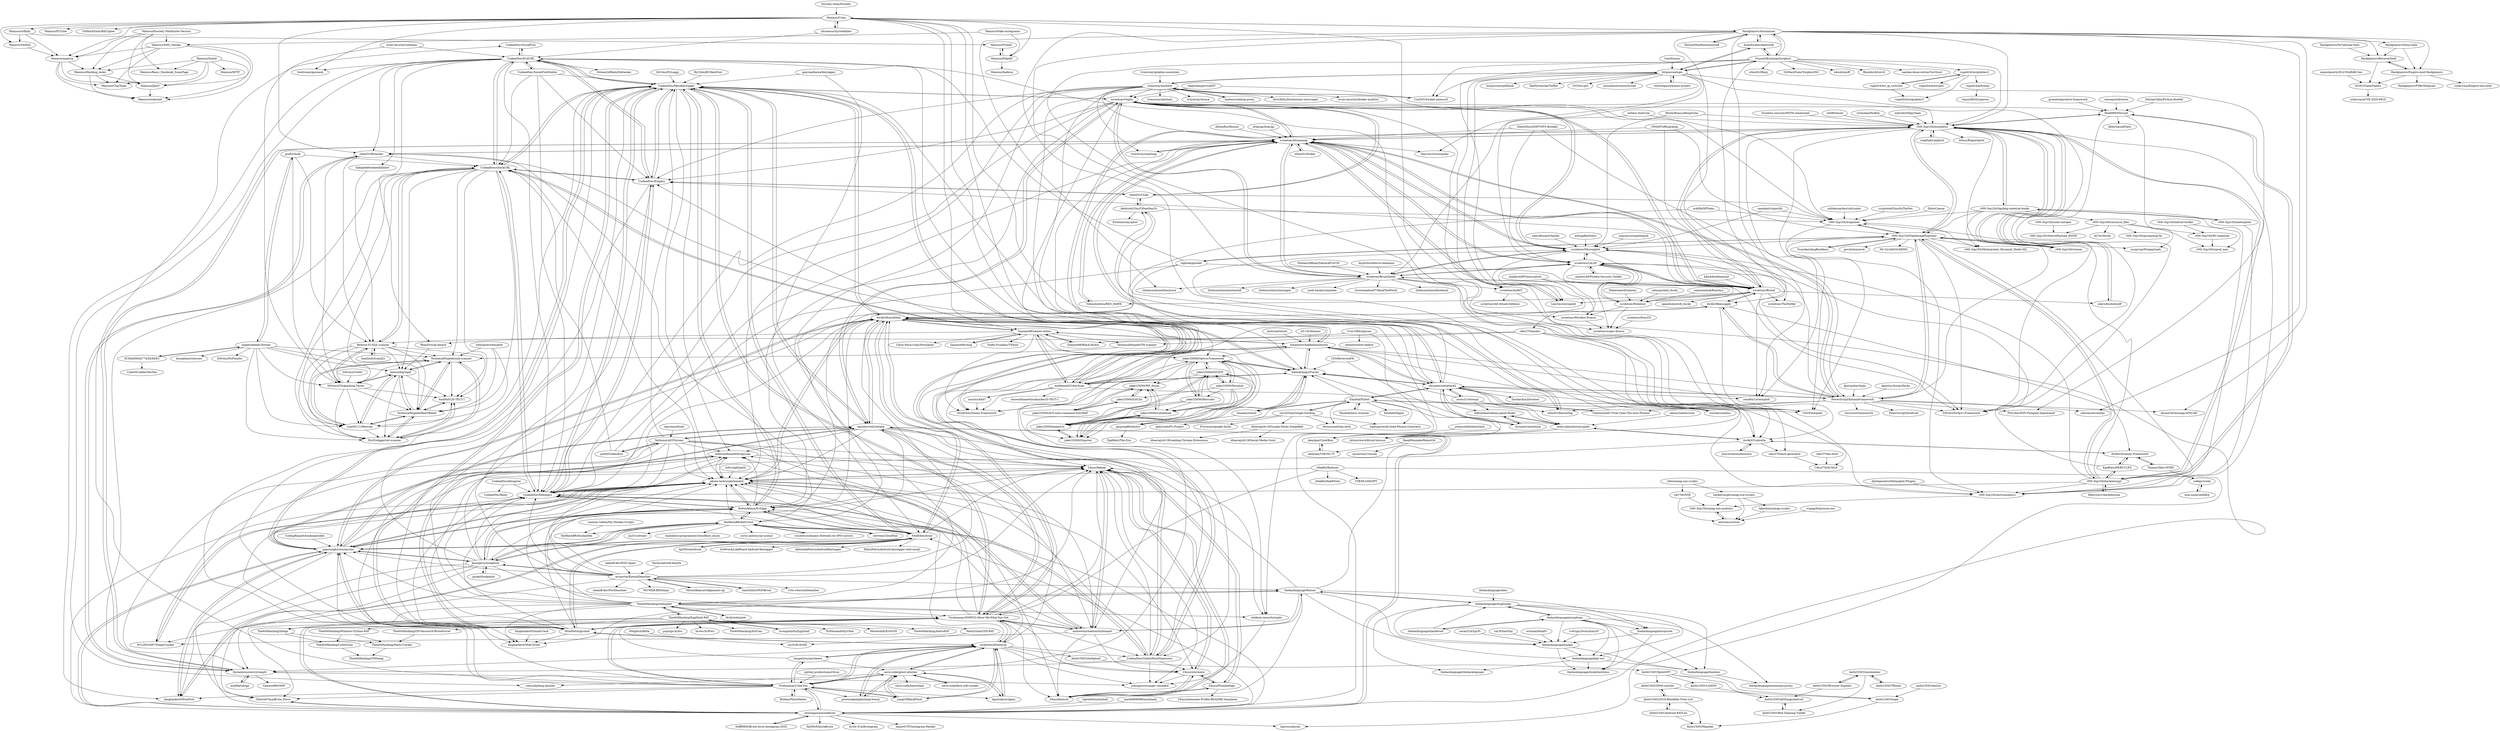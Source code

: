 digraph G {
"UndeadSec/SocialFish" -> "UndeadSec/EvilURL" ["e"=1]
"ajayrandhawa/Keylogger" -> "UndeadSec/HeraKeylogger" ["e"=1]
"ajayrandhawa/Keylogger" -> "F4dl0/keydroid" ["e"=1]
"frostbits-security/MITM-cheatsheet" -> "r00t-3xp10it/morpheus" ["e"=1]
"epsylon/ufonet" -> "fatihsnsy/aSYNcrone" ["e"=1]
"Gameye98/santet-online" -> "Gameye98/vbug" ["e"=1]
"Gameye98/santet-online" -> "StreetSec/Gloom-Framework"
"Gameye98/santet-online" -> "Stefin-Franklin/T-Phish" ["e"=1]
"Gameye98/santet-online" -> "4shadoww/hakkuframework"
"Gameye98/santet-online" -> "Gameye98/Black-Hydra" ["e"=1]
"Gameye98/santet-online" -> "joker25000/Optiva-Framework"
"Gameye98/santet-online" -> "TechnicalMujeeb/TM-scanner" ["e"=1]
"Gameye98/santet-online" -> "Bhai4You/Ip-Attack" ["e"=1]
"Gameye98/santet-online" -> "medbenali/CyberScan"
"Gameye98/santet-online" -> "Cesar-Hack-Gray/FotoSploit" ["e"=1]
"Gameye98/santet-online" -> "4w4k3/KnockMail"
"Gameye98/santet-online" -> "ihebski/angryFuzzer"
"Manisso/Crips" -> "Manisso/wifisky"
"Manisso/Crips" -> "s0md3v/Breacher" ["e"=1]
"Manisso/Crips" -> "Manisso/angryip"
"Manisso/Crips" -> "Hackplayers/4nonimizer"
"Manisso/Crips" -> "medbenali/CyberScan"
"Manisso/Crips" -> "ihebski/angryFuzzer"
"Manisso/Crips" -> "ultrasecurity/webkiller" ["e"=1]
"Manisso/Crips" -> "Gameye98/santet-online"
"Manisso/Crips" -> "twelvesec/gasmask" ["e"=1]
"Manisso/Crips" -> "Manisso/OxHoA"
"Manisso/Crips" -> "s0md3v/ReconDog" ["e"=1]
"Manisso/Crips" -> "Manisso/FakeID"
"Manisso/Crips" -> "Manisso/PyTube"
"Manisso/Crips" -> "GitHackTools/BillCipher" ["e"=1]
"Manisso/Crips" -> "1N3/Findsploit" ["e"=1]
"thehackingsage/hackdroid" -> "thehackingsage/pwnphone" ["e"=1]
"thehackingsage/hackdroid" -> "thehackingsage/bughunter" ["e"=1]
"The404Hacking/websploit" -> "thehackingsage/fluxion"
"The404Hacking/websploit" -> "f4rih/websploit" ["e"=1]
"The404Hacking/websploit" -> "Z4nzu/fakeap"
"The404Hacking/websploit" -> "UndeadSec/Enigma"
"The404Hacking/websploit" -> "The404Hacking/Infoga"
"The404Hacking/websploit" -> "UndeadSec/Debinject"
"The404Hacking/websploit" -> "papusingh2sms/mysms"
"The404Hacking/websploit" -> "jakuta-tech/underhanded"
"The404Hacking/websploit" -> "andrewmichaelsmith/bluepot"
"The404Hacking/websploit" -> "floriankunushevci/rang3r"
"The404Hacking/websploit" -> "telekom-security/explo" ["e"=1]
"The404Hacking/websploit" -> "Ro9ueAdmin/EvilApp"
"The404Hacking/websploit" -> "Viralmaniar/SMWYG-Show-Me-What-You-Got"
"The404Hacking/websploit" -> "kinghacker0/Mob-Droid"
"The404Hacking/websploit" -> "The404Hacking/EggShell-RAT"
"UndeadSec/SocialFishMobile" -> "UndeadSec/HeraKeylogger" ["e"=1]
"UndeadSec/SocialFishMobile" -> "UndeadSec/Debinject" ["e"=1]
"UndeadSec/SocialFishMobile" -> "UndeadSec/EvilURL" ["e"=1]
"UndeadSec/SocialFishMobile" -> "UndeadSec/Enigma" ["e"=1]
"UndeadSec/SocialFishMobile" -> "UndeadSec/checkURL" ["e"=1]
"Matrix07ksa/Brute_Force" -> "chinoogawa/instaBrute" ["e"=1]
"trimstray/sandmap" -> "screetsec/Dracnmap" ["e"=1]
"hangetzzu/saycheese" -> "Viralmaniar/I-See-You" ["e"=1]
"hangetzzu/saycheese" -> "cryptedwolf/ohmyqr" ["e"=1]
"hangetzzu/saycheese" -> "Viralmaniar/SMWYG-Show-Me-What-You-Got" ["e"=1]
"hangetzzu/saycheese" -> "savio-code/ghost-phisher" ["e"=1]
"s0md3v/Striker" -> "screetsec/Dracnmap" ["e"=1]
"TechnicalMujeeb/TM-scanner" -> "TechnicalMujeeb/smb-scanner" ["e"=1]
"Viralmaniar/I-See-You" -> "cryptedwolf/ohmyqr"
"Viralmaniar/I-See-You" -> "yangr0/BlackPhish" ["e"=1]
"Viralmaniar/I-See-You" -> "hangetzzu/saycheese" ["e"=1]
"Viralmaniar/I-See-You" -> "Viralmaniar/SMWYG-Show-Me-What-You-Got"
"Viralmaniar/I-See-You" -> "papusingh2sms/mysms"
"Viralmaniar/I-See-You" -> "UndeadSec/HeraKeylogger"
"Viralmaniar/I-See-You" -> "UndeadSec/SocialFish" ["e"=1]
"Viralmaniar/I-See-You" -> "kgretzky/evilginx" ["e"=1]
"Viralmaniar/I-See-You" -> "pentestgeek/phishing-frenzy" ["e"=1]
"Viralmaniar/I-See-You" -> "savio-code/ghost-phisher"
"Viralmaniar/I-See-You" -> "kinghacker0/WishFish" ["e"=1]
"Viralmaniar/I-See-You" -> "BiZken/PhishMailer" ["e"=1]
"Viralmaniar/I-See-You" -> "chinoogawa/instaBrute"
"Viralmaniar/I-See-You" -> "jakuta-tech/underhanded"
"Viralmaniar/I-See-You" -> "Matrix07ksa/Brute_Force" ["e"=1]
"Viralmaniar/SMWYG-Show-Me-What-You-Got" -> "jakuta-tech/underhanded"
"Viralmaniar/SMWYG-Show-Me-What-You-Got" -> "UndeadSec/HeraKeylogger"
"Viralmaniar/SMWYG-Show-Me-What-You-Got" -> "Viralmaniar/I-See-You"
"Viralmaniar/SMWYG-Show-Me-What-You-Got" -> "Z4nzu/wlcreator"
"Viralmaniar/SMWYG-Show-Me-What-You-Got" -> "chinoogawa/instaBrute"
"Viralmaniar/SMWYG-Show-Me-What-You-Got" -> "Z4nzu/fakeap"
"Viralmaniar/SMWYG-Show-Me-What-You-Got" -> "santatic/web2attack"
"Viralmaniar/SMWYG-Show-Me-What-You-Got" -> "andrewmichaelsmith/bluepot"
"Viralmaniar/SMWYG-Show-Me-What-You-Got" -> "4w4k3/KnockMail"
"Viralmaniar/SMWYG-Show-Me-What-You-Got" -> "MindPatch/pyshell"
"Viralmaniar/SMWYG-Show-Me-What-You-Got" -> "indexnotfound404/spycam"
"Viralmaniar/SMWYG-Show-Me-What-You-Got" -> "UndeadSec/GoblinWordGenerator"
"Viralmaniar/SMWYG-Show-Me-What-You-Got" -> "cryptedwolf/ohmyqr"
"Viralmaniar/SMWYG-Show-Me-What-You-Got" -> "Z4nzu/fastssh"
"Viralmaniar/SMWYG-Show-Me-What-You-Got" -> "Matrix07ksa/Brute_Force" ["e"=1]
"Bhai4You/Ip-Attack" -> "kancotdiq/wpaf" ["e"=1]
"tiptoettt/instashell" -> "chinoogawa/instaBrute" ["e"=1]
"thehackingsage/ddos" -> "thehackingsage/bughunter" ["e"=1]
"papusingh2sms/mysms" -> "F4dl0/keydroid"
"papusingh2sms/mysms" -> "Ro9ueAdmin/EvilApp"
"papusingh2sms/mysms" -> "JasonJerry/lockphish"
"papusingh2sms/mysms" -> "jakuta-tech/underhanded"
"papusingh2sms/mysms" -> "MindPatch/pyshell"
"papusingh2sms/mysms" -> "indexnotfound404/spycam"
"papusingh2sms/mysms" -> "kinghacker0/WishFish" ["e"=1]
"papusingh2sms/mysms" -> "UndeadSec/HeraKeylogger"
"papusingh2sms/mysms" -> "santatic/web2attack"
"papusingh2sms/mysms" -> "chinoogawa/instaBrute"
"papusingh2sms/mysms" -> "UndeadSec/Debinject"
"papusingh2sms/mysms" -> "HatBashBR/HatCloud"
"papusingh2sms/mysms" -> "4w4k3/KnockMail"
"papusingh2sms/mysms" -> "Matrix07ksa/Brute_Force" ["e"=1]
"papusingh2sms/mysms" -> "Z4nzu/fakeap"
"The404Hacking/Infoga" -> "The404Hacking/CyberScan"
"The404Hacking/Infoga" -> "The404Hacking/Hash-Cracker"
"F4dl0/keydroid" -> "papusingh2sms/mysms"
"F4dl0/keydroid" -> "Ro9ueAdmin/EvilApp"
"F4dl0/keydroid" -> "JasonJerry/lockphish"
"F4dl0/keydroid" -> "jakuta-tech/underhanded"
"F4dl0/keydroid" -> "UndeadSec/HeraKeylogger"
"F4dl0/keydroid" -> "RahulPalve/Android-keylogger-with-email" ["e"=1]
"F4dl0/keydroid" -> "kinghacker0/WishFish" ["e"=1]
"F4dl0/keydroid" -> "kp300/shotdroid" ["e"=1]
"F4dl0/keydroid" -> "IceWreck/LokiBoard-Android-Keylogger" ["e"=1]
"F4dl0/keydroid" -> "AbhishekNuevo/AndroidKeylogger"
"F4dl0/keydroid" -> "4w4k3/KnockMail"
"F4dl0/keydroid" -> "MindPatch/pyshell"
"F4dl0/keydroid" -> "HatBashBR/HatCloud"
"F4dl0/keydroid" -> "UndeadSec/Debinject"
"F4dl0/keydroid" -> "Z4nzu/fakeap"
"UndeadSec/GoblinWordGenerator" -> "Z4nzu/wlcreator"
"UndeadSec/GoblinWordGenerator" -> "UndeadSec/Debinject"
"UndeadSec/GoblinWordGenerator" -> "jakuta-tech/underhanded"
"UndeadSec/GoblinWordGenerator" -> "floriankunushevci/rang3r"
"UndeadSec/GoblinWordGenerator" -> "joeyagreco/ranger-reloaded"
"UndeadSec/GoblinWordGenerator" -> "UndeadSec/HeraKeylogger"
"UndeadSec/GoblinWordGenerator" -> "UndeadSec/checkURL"
"UndeadSec/GoblinWordGenerator" -> "UndeadSec/Enigma"
"UndeadSec/GoblinWordGenerator" -> "Z4nzu/fakeap"
"vk496/linset" -> "r00t-3xp10it/morpheus" ["e"=1]
"trimstray/iptables-essentials" -> "trimstray/multitor" ["e"=1]
"1tayH/noisy" -> "htrgouvea/nipe" ["e"=1]
"Hackplayers/PsCabesha-tools" -> "Hackplayers/ReverseShell" ["e"=1]
"Moham3dRiahi/XAttackProV30" -> "screetsec/BruteSploit" ["e"=1]
"UndeadSec/HeraKeylogger" -> "UndeadSec/Debinject"
"UndeadSec/HeraKeylogger" -> "UndeadSec/Enigma"
"UndeadSec/HeraKeylogger" -> "UndeadSec/EvilURL"
"UndeadSec/HeraKeylogger" -> "jakuta-tech/underhanded"
"UndeadSec/HeraKeylogger" -> "Viralmaniar/SMWYG-Show-Me-What-You-Got"
"UndeadSec/HeraKeylogger" -> "F4dl0/keydroid"
"UndeadSec/HeraKeylogger" -> "papusingh2sms/mysms"
"UndeadSec/HeraKeylogger" -> "UndeadSec/GoblinWordGenerator"
"UndeadSec/HeraKeylogger" -> "Ro9ueAdmin/EvilApp"
"UndeadSec/HeraKeylogger" -> "UndeadSec/checkURL"
"UndeadSec/HeraKeylogger" -> "screetsec/Vegile"
"UndeadSec/HeraKeylogger" -> "MindPatch/pyshell"
"UndeadSec/HeraKeylogger" -> "indexnotfound404/spycam"
"UndeadSec/HeraKeylogger" -> "4w4k3/KnockMail"
"UndeadSec/HeraKeylogger" -> "santatic/web2attack"
"kancotdiq/wpaf" -> "TechnicalMujeeb/HeartBleed"
"kancotdiq/wpaf" -> "TechnicalMujeeb/smb-scanner"
"kancotdiq/wpaf" -> "tom00111/Weevely"
"kancotdiq/wpaf" -> "PortSwigger/ssl-scanner"
"kancotdiq/wpaf" -> "Audi0x01/D-TECT-1"
"kancotdiq/wpaf" -> "D4Vinci/Clickjacking-Tester"
"ciku370/hasher" -> "ciku370/hash-generator"
"ciku370/hasher" -> "Gameye98/Black-Hydra" ["e"=1]
"ciku370/hasher" -> "bytezcrew/wfdroid-termux" ["e"=1]
"ciku370/hasher" -> "TechnicalMujeeb/TM-scanner" ["e"=1]
"ciku370/hasher" -> "CiKu370/AUXILE"
"jcesarstef/dotdotslash" -> "abaykan/CrawlBox" ["e"=1]
"vs4vijay/SwissArmyPi" -> "thehackingsage/hackpi" ["e"=1]
"xHak9x/finduser" -> "xHak9x/Hak9Tools" ["e"=1]
"xHak9x/finduser" -> "jakuta-tech/underhanded"
"xHak9x/finduser" -> "iojw/socialscan" ["e"=1]
"xHak9x/finduser" -> "Viralmaniar/SMWYG-Show-Me-What-You-Got"
"xHak9x/finduser" -> "CYB3R-G0D/SPY" ["e"=1]
"mharjac/bad_ducky" -> "screetsec/Pateensy" ["e"=1]
"screetsec/Vegile" -> "screetsec/Dracnmap"
"screetsec/Vegile" -> "screetsec/Microsploit"
"screetsec/Vegile" -> "screetsec/BruteSploit"
"screetsec/Vegile" -> "screetsec/Brutal"
"screetsec/Vegile" -> "UndeadSec/HeraKeylogger"
"screetsec/Vegile" -> "UndeadSec/Enigma"
"screetsec/Vegile" -> "s0md3v/Cloak" ["e"=1]
"screetsec/Vegile" -> "D4Vinci/Dr0p1t-Framework" ["e"=1]
"screetsec/Vegile" -> "UndeadSec/Debinject"
"screetsec/Vegile" -> "Ro9ueAdmin/EvilApp"
"screetsec/Vegile" -> "santatic/web2attack"
"screetsec/Vegile" -> "r00t-3xp10it/trojanizer"
"screetsec/Vegile" -> "screetsec/imR0T"
"screetsec/Vegile" -> "Hadi999/NXcrypt"
"screetsec/Vegile" -> "Z4nzu/fakeap"
"tiagorlampert/sAINT" -> "r00t-3xp10it/trojanizer" ["e"=1]
"tiagorlampert/sAINT" -> "screetsec/Vegile" ["e"=1]
"tiagorlampert/sAINT" -> "chrizator/netattack2" ["e"=1]
"hash3liZer/WiFiBroot" -> "aryanrtm/KawaiiDeauther" ["e"=1]
"nasirxo/AK47" -> "StreetSec/Gloom-Framework"
"thehackingsage/bughunter" -> "thehackingsage/fluxion"
"thehackingsage/bughunter" -> "thehackingsage/hackpi"
"thehackingsage/bughunter" -> "thehackingsage/kali-wsl"
"thehackingsage/bughunter" -> "thehackingsage/thehackingsage"
"thehackingsage/bughunter" -> "thehackingsage/burpsuite"
"thehackingsage/bughunter" -> "thehackingsage/hacknix"
"thehackingsage/bughunter" -> "thehackingsage/pwnphone"
"andyvaikunth/roxysploit" -> "bytezcrew/wfdroid-termux" ["e"=1]
"andyvaikunth/roxysploit" -> "abaykan/CrawlBox"
"andyvaikunth/roxysploit" -> "4w4k3/Umbrella"
"andyvaikunth/roxysploit" -> "bdblackhat/admin-panel-finder"
"trimstray/multitor" -> "evait-security/docker-multitor"
"trimstray/multitor" -> "Und3rf10w/kali-anonsurf" ["e"=1]
"trimstray/multitor" -> "htrgouvea/nipe"
"trimstray/multitor" -> "UndeadSec/Debinject"
"trimstray/multitor" -> "screetsec/Vegile"
"trimstray/multitor" -> "screetsec/Dracnmap"
"trimstray/multitor" -> "trimstray/sandmap" ["e"=1]
"trimstray/multitor" -> "trimstray/mkchain" ["e"=1]
"trimstray/multitor" -> "telekom-security/explo" ["e"=1]
"trimstray/multitor" -> "trimstray/otseca" ["e"=1]
"trimstray/multitor" -> "mattes/rotating-proxy" ["e"=1]
"trimstray/multitor" -> "UndeadSec/Enigma"
"trimstray/multitor" -> "dirtyfilthy/freshonions-torscraper" ["e"=1]
"trimstray/multitor" -> "The404Hacking/websploit"
"trimstray/multitor" -> "jakuta-tech/underhanded"
"kuburan/txtool" -> "4shadoww/hakkuframework" ["e"=1]
"The404Hacking/EggShell-RAT" -> "Hack2Gain/OSX-RAT"
"The404Hacking/EggShell-RAT" -> "lucasjacks0n/EggShell" ["e"=1]
"The404Hacking/EggShell-RAT" -> "The404Hacking/Windows-Python-RAT" ["e"=1]
"The404Hacking/EggShell-RAT" -> "Th30neAnd0nly/Ohm" ["e"=1]
"The404Hacking/EggShell-RAT" -> "Marten4n6/EvilOSX" ["e"=1]
"The404Hacking/EggShell-RAT" -> "The404Hacking/AndroRAT" ["e"=1]
"The404Hacking/EggShell-RAT" -> "pspn/go-hydra"
"The404Hacking/EggShell-RAT" -> "The404Hacking/websploit"
"The404Hacking/EggShell-RAT" -> "brows3r/iPwn" ["e"=1]
"The404Hacking/EggShell-RAT" -> "The404Hacking/Infoga"
"The404Hacking/EggShell-RAT" -> "The404Hacking/ZIP-Password-BruteForcer" ["e"=1]
"The404Hacking/EggShell-RAT" -> "The404Hacking/XsSCan"
"sepehrdaddev/Xerxes" -> "baraalmasri/xerxes"
"sepehrdaddev/Xerxes" -> "kancotdiq/wpaf"
"sepehrdaddev/Xerxes" -> "TechnicalMujeeb/smb-scanner"
"sepehrdaddev/Xerxes" -> "D4Vinci/Clickjacking-Tester"
"sepehrdaddev/Xerxes" -> "XCHADXFAQ77X/XERXES"
"sepehrdaddev/Xerxes" -> "PortSwigger/ssl-scanner"
"sepehrdaddev/Xerxes" -> "TechnicalMujeeb/HeartBleed"
"sepehrdaddev/Xerxes" -> "D4Vinci/PyFlooder" ["e"=1]
"sepehrdaddev/Xerxes" -> "tom00111/Weevely"
"sepehrdaddev/Xerxes" -> "grafov/hulk" ["e"=1]
"mattes/rotating-proxy" -> "trimstray/multitor" ["e"=1]
"cryptedwolf/ohmyqr" -> "Viralmaniar/I-See-You"
"cryptedwolf/ohmyqr" -> "yangr0/BlackPhish" ["e"=1]
"cryptedwolf/ohmyqr" -> "savio-code/ghost-phisher"
"cryptedwolf/ohmyqr" -> "hangetzzu/saycheese" ["e"=1]
"cryptedwolf/ohmyqr" -> "floriankunushevci/rang3r"
"cryptedwolf/ohmyqr" -> "An0nUD4Y/shellphish"
"cryptedwolf/ohmyqr" -> "joeyagreco/ranger-reloaded"
"cryptedwolf/ohmyqr" -> "Z4nzu/wlcreator"
"cryptedwolf/ohmyqr" -> "jakuta-tech/underhanded"
"cryptedwolf/ohmyqr" -> "UndeadSec/GoblinWordGenerator"
"cryptedwolf/ohmyqr" -> "kgretzky/evilginx" ["e"=1]
"cryptedwolf/ohmyqr" -> "MindPatch/pyshell"
"cryptedwolf/ohmyqr" -> "pentestgeek/phishing-frenzy" ["e"=1]
"cryptedwolf/ohmyqr" -> "Viralmaniar/SMWYG-Show-Me-What-You-Got"
"cryptedwolf/ohmyqr" -> "Ro9ueAdmin/EvilApp"
"screetsec/imR0T" -> "screetsec/super-dracos"
"screetsec/imR0T" -> "screetsec/AD-Attack-Defense"
"vincentcox/bypass-firewalls-by-DNS-history" -> "HatBashBR/HatCloud" ["e"=1]
"fportantier/habu" -> "PowerScript/KatanaFramework" ["e"=1]
"The404Hacking/ZIP-Password-BruteForcer" -> "The404Hacking/Hash-Cracker" ["e"=1]
"kinghacker0/GmailCrack" -> "kinghacker0/Mob-Droid" ["e"=1]
"samratashok/Kautilya" -> "screetsec/Pateensy" ["e"=1]
"pentestgeek/phishing-frenzy" -> "savio-code/ghost-phisher" ["e"=1]
"pentestgeek/phishing-frenzy" -> "cryptedwolf/ohmyqr" ["e"=1]
"darkoperator/Metasploit-Plugins" -> "r00t-3xp10it/msf-auxiliarys" ["e"=1]
"bdblackhat/admin-panel-finder" -> "chrizator/netattack"
"bdblackhat/admin-panel-finder" -> "andyvaikunth/roxysploit"
"MisterBianco/wifijammer-ng" -> "aryanrtm/KawaiiDeauther"
"Ro9ueAdmin/EvilApp" -> "jakuta-tech/underhanded"
"Ro9ueAdmin/EvilApp" -> "papusingh2sms/mysms"
"Ro9ueAdmin/EvilApp" -> "F4dl0/keydroid"
"Ro9ueAdmin/EvilApp" -> "JasonJerry/lockphish"
"Ro9ueAdmin/EvilApp" -> "UndeadSec/Debinject"
"Ro9ueAdmin/EvilApp" -> "HatBashBR/HatCloud"
"Ro9ueAdmin/EvilApp" -> "indexnotfound404/spycam"
"Ro9ueAdmin/EvilApp" -> "UndeadSec/HeraKeylogger"
"s0md3v/Cloak" -> "UndeadSec/Enigma" ["e"=1]
"s0md3v/Cloak" -> "screetsec/Vegile" ["e"=1]
"s0md3v/Cloak" -> "r00t-3xp10it/trojanizer" ["e"=1]
"s0md3v/Cloak" -> "Abdulrah33m/Cl0neMast3r" ["e"=1]
"UndeadSec/Enigma" -> "UndeadSec/Debinject"
"UndeadSec/Enigma" -> "UndeadSec/HeraKeylogger"
"UndeadSec/Enigma" -> "kinghacker0/Mob-Droid"
"UndeadSec/Enigma" -> "s0md3v/Cloak" ["e"=1]
"UndeadSec/Enigma" -> "UndeadSec/checkURL"
"UndeadSec/Enigma" -> "UndeadSec/EvilURL"
"indexnotfound404/spycam" -> "jakuta-tech/underhanded"
"indexnotfound404/spycam" -> "papusingh2sms/mysms"
"indexnotfound404/spycam" -> "kinghacker0/Mob-Droid"
"indexnotfound404/spycam" -> "Z4nzu/fakeap"
"Manisso/Fake-instagrame" -> "Manisso/SMS_Sender"
"Manisso/Fake-instagrame" -> "Manisso/FakeID"
"UndeadSec/Idisagree" -> "UndeadSec/Blazy"
"UndeadSec/Idisagree" -> "UndeadSec/Debinject"
"Adastra-thw/pyHacks" -> "PowerScript/KatanaFramework" ["e"=1]
"0blio/Caesar" -> "r00t-3xp10it/trojanizer" ["e"=1]
"mthbernardes/sshLooter" -> "r00t-3xp10it/trojanizer" ["e"=1]
"ultrasecurity/webkiller" -> "Manisso/Crips" ["e"=1]
"ultrasecurity/webkiller" -> "UndeadSec/EvilURL" ["e"=1]
"Gameye98/Black-Hydra" -> "Gameye98/santet-online" ["e"=1]
"UndeadSec/EvilURL" -> "UndeadSec/HeraKeylogger"
"UndeadSec/EvilURL" -> "UndeadSec/Enigma"
"UndeadSec/EvilURL" -> "UndeadSec/checkURL"
"UndeadSec/EvilURL" -> "UndeadSec/Debinject"
"UndeadSec/EvilURL" -> "UndeadSec/SocialFish" ["e"=1]
"UndeadSec/EvilURL" -> "1N3/Findsploit" ["e"=1]
"UndeadSec/EvilURL" -> "UndeadSec/SocialFishMobile" ["e"=1]
"UndeadSec/EvilURL" -> "Moham3dRiahi/XAttacker" ["e"=1]
"UndeadSec/EvilURL" -> "UndeadSec/GoblinWordGenerator"
"UndeadSec/EvilURL" -> "bahaabdelwahed/killshot" ["e"=1]
"UndeadSec/EvilURL" -> "Bhai4You/Ip-Attack" ["e"=1]
"UndeadSec/EvilURL" -> "kinghacker0/WishFish" ["e"=1]
"UndeadSec/EvilURL" -> "twelvesec/gasmask" ["e"=1]
"UndeadSec/EvilURL" -> "s0md3v/Breacher" ["e"=1]
"UndeadSec/EvilURL" -> "rsmusllp/king-phisher" ["e"=1]
"Ekultek/Zeus-Scanner" -> "Ekultek/Pybelt" ["e"=1]
"Yukinoshita47/Yuki-Chan-The-Auto-Pentest" -> "chrizator/netattack2" ["e"=1]
"Yukinoshita47/Yuki-Chan-The-Auto-Pentest" -> "Abdulrah33m/Cl0neMast3r" ["e"=1]
"UndeadSec/checkURL" -> "TechnicalMujeeb/smb-scanner"
"UndeadSec/checkURL" -> "Bitwise-01/SQL-scanner"
"UndeadSec/checkURL" -> "PortSwigger/ssl-scanner"
"UndeadSec/checkURL" -> "kancotdiq/wpaf"
"UndeadSec/checkURL" -> "UndeadSec/Debinject"
"UndeadSec/checkURL" -> "tom00111/Weevely"
"UndeadSec/checkURL" -> "jakuta-tech/underhanded"
"UndeadSec/checkURL" -> "TechnicalMujeeb/HeartBleed"
"UndeadSec/checkURL" -> "D4Vinci/Clickjacking-Tester"
"UndeadSec/checkURL" -> "UndeadSec/Enigma"
"UndeadSec/checkURL" -> "Audi0x01/D-TECT-1"
"UndeadSec/checkURL" -> "UndeadSec/EvilURL"
"UndeadSec/checkURL" -> "floriankunushevci/rang3r"
"UndeadSec/checkURL" -> "UndeadSec/HeraKeylogger"
"UndeadSec/checkURL" -> "UndeadSec/GoblinWordGenerator"
"floriankunushevci/rang3r" -> "m4ll0k/infoga"
"floriankunushevci/rang3r" -> "joeyagreco/ranger-reloaded"
"floriankunushevci/rang3r" -> "s0md3v/Breacher" ["e"=1]
"floriankunushevci/rang3r" -> "screetsec/Dracnmap"
"floriankunushevci/rang3r" -> "Gameye98/GINF"
"thehackingsage/burpsuite" -> "thehackingsage/ducky4arduino"
"thehackingsage/burpsuite" -> "thehackingsage/hackpi"
"Bitwise-01/SQL-scanner" -> "PortSwigger/ssl-scanner"
"Bitwise-01/SQL-scanner" -> "Audi0x01/D-TECT-1"
"Bitwise-01/SQL-scanner" -> "TechnicalMujeeb/smb-scanner"
"Bitwise-01/SQL-scanner" -> "UndeadSec/checkURL"
"Bitwise-01/SQL-scanner" -> "tom00111/Weevely"
"Bitwise-01/SQL-scanner" -> "D4Vinci/Clickjacking-Tester"
"Bitwise-01/SQL-scanner" -> "TechnicalMujeeb/HeartBleed"
"Bitwise-01/SQL-scanner" -> "kancotdiq/wpaf"
"Bitwise-01/SQL-scanner" -> "bambish/ScanQLi" ["e"=1]
"thehackingsage/hackpi" -> "thehackingsage/ducky4arduino"
"thehackingsage/hackpi" -> "thehackingsage/kali-wsl"
"thehackingsage/hackpi" -> "thehackingsage/hacknix"
"cldrn/nmap-nse-scripts" -> "s4n7h0/NSE" ["e"=1]
"cldrn/nmap-nse-scripts" -> "hackertarget/nmap-nse-scripts" ["e"=1]
"r00t-3xp10it/trojanizer" -> "r00t-3xp10it/msf-auxiliarys"
"r00t-3xp10it/trojanizer" -> "r00t-3xp10it/FakeImageExploiter"
"r00t-3xp10it/trojanizer" -> "r00t-3xp10it/Meterpreter_Paranoid_Mode-SSL"
"The404Hacking/Hash-Cracker" -> "The404Hacking/CMSmap"
"ciku370/hash-generator" -> "CiKu370/AUXILE"
"bahaabdelwahed/killshot" -> "Bitwise-01/SQL-scanner" ["e"=1]
"andrewmichaelsmith/bluepot" -> "Z4nzu/fakeap"
"andrewmichaelsmith/bluepot" -> "Z4nzu/fastssh"
"andrewmichaelsmith/bluepot" -> "jakuta-tech/underhanded"
"andrewmichaelsmith/bluepot" -> "UndeadSec/Debinject"
"andrewmichaelsmith/bluepot" -> "thehackingsage/fluxion"
"andrewmichaelsmith/bluepot" -> "Z4nzu/wlcreator"
"andrewmichaelsmith/bluepot" -> "Viralmaniar/SMWYG-Show-Me-What-You-Got"
"andrewmichaelsmith/bluepot" -> "W1LDN16H7/StegoCracker"
"andrewmichaelsmith/bluepot" -> "indexnotfound404/spycam"
"The404Hacking/Windows-Python-RAT" -> "The404Hacking/CyberScan" ["e"=1]
"The404Hacking/Windows-Python-RAT" -> "The404Hacking/Hash-Cracker" ["e"=1]
"Abdulrah33m/Cl0neMast3r" -> "r00t-3xp10it/trojanizer"
"Abdulrah33m/Cl0neMast3r" -> "r00t-3xp10it/msf-auxiliarys"
"Abdulrah33m/Cl0neMast3r" -> "s0md3v/Cloak" ["e"=1]
"Abdulrah33m/Cl0neMast3r" -> "Eitenne/roxysploit" ["e"=1]
"joker25000/DZGEN" -> "joker25000/exploit3r"
"joker25000/DZGEN" -> "joker25000/subdomain"
"joker25000/DZGEN" -> "joker25000/Dzjecter"
"joker25000/DZGEN" -> "joker25000/Devploit"
"joker25000/DZGEN" -> "joker25000/Optiva-Framework"
"joker25000/DZGEN" -> "joker25000/Hercules"
"joker25000/DZGEN" -> "joker25000/WP_Enum"
"adamff-dev/WiFi-Spam" -> "aryanrtm/KawaiiDeauther" ["e"=1]
"bambish/ScanQLi" -> "Bitwise-01/SQL-scanner" ["e"=1]
"r00t-3xp10it/resource_files" -> "r00t-3xp10it/spoof_mac"
"r00t-3xp10it/resource_files" -> "r00t-3xp10it/NativePayload_BSSID"
"r00t-3xp10it/resource_files" -> "dx7er/Shrek"
"r00t-3xp10it/resource_files" -> "r00t-3xp10it/RC-exploiter"
"r00t-3xp10it/resource_files" -> "r00t-3xp10it/postgresql-fix"
"sarah314/SpyPi" -> "thehackingsage/hackpi" ["e"=1]
"thehackingsage/kali-wsl" -> "thehackingsage/hacknix"
"thehackingsage/kali-wsl" -> "thehackingsage/thehackingsage"
"thehackingsage/kali-wsl" -> "thehackingsage/ducky4arduino"
"joker25000/Optiva-Framework" -> "joker25000/exploit3r"
"joker25000/Optiva-Framework" -> "joker25000/DZGEN"
"joker25000/Optiva-Framework" -> "joker25000/Dzjecter"
"joker25000/Optiva-Framework" -> "joker25000/subdomain"
"joker25000/Optiva-Framework" -> "joker25000/Devploit"
"joker25000/Optiva-Framework" -> "joker25000/Hercules"
"joker25000/Optiva-Framework" -> "ihebski/angryFuzzer"
"joker25000/Optiva-Framework" -> "StreetSec/Gloom-Framework"
"joker25000/Optiva-Framework" -> "joker25000/WP_Enum"
"joker25000/Hercules" -> "joker25000/exploit3r"
"joker25000/Hercules" -> "joker25000/DZGEN"
"joker25000/Hercules" -> "joker25000/Dzjecter"
"joker25000/Hercules" -> "joker25000/subdomain"
"joker25000/Hercules" -> "joker25000/Optiva-Framework"
"abaykan/CrawlBox" -> "abaykan/53R3N17Y"
"TechnicalMujeeb/smb-scanner" -> "TechnicalMujeeb/HeartBleed"
"TechnicalMujeeb/smb-scanner" -> "tom00111/Weevely"
"TechnicalMujeeb/smb-scanner" -> "kancotdiq/wpaf"
"TechnicalMujeeb/smb-scanner" -> "Audi0x01/D-TECT-1"
"TechnicalMujeeb/smb-scanner" -> "PortSwigger/ssl-scanner"
"thehackingsage/fluxion" -> "Z4nzu/fakeap"
"thehackingsage/fluxion" -> "Z4nzu/fastssh"
"thehackingsage/fluxion" -> "andrewmichaelsmith/bluepot"
"thehackingsage/fluxion" -> "thehackingsage/bughunter"
"thehackingsage/fluxion" -> "thehackingsage/kali-wsl"
"thehackingsage/fluxion" -> "thehackingsage/burpsuite"
"thehackingsage/fluxion" -> "thehackingsage/hackpi"
"thehackingsage/fluxion" -> "The404Hacking/websploit"
"thehackingsage/fluxion" -> "kinghacker0/Mob-Droid"
"thehackingsage/fluxion" -> "santatic/web2attack"
"Hackplayers/Salsa-tools" -> "Hackplayers/ReverseShell" ["e"=1]
"Hackplayers/Salsa-tools" -> "Hackplayers/Empire-mod-Hackplayers" ["e"=1]
"00xglitch/Bella" -> "cys3c/EvilOSX"
"samdenty/injectify" -> "r00t-3xp10it/trojanizer" ["e"=1]
"samdenty/injectify" -> "screetsec/Microsploit" ["e"=1]
"TechnicalMujeeb/HeartBleed" -> "TechnicalMujeeb/smb-scanner"
"TechnicalMujeeb/HeartBleed" -> "tom00111/Weevely"
"TechnicalMujeeb/HeartBleed" -> "Audi0x01/D-TECT-1"
"TechnicalMujeeb/HeartBleed" -> "kancotdiq/wpaf"
"TechnicalMujeeb/HeartBleed" -> "PortSwigger/ssl-scanner"
"Audi0x01/D-TECT-1" -> "PortSwigger/ssl-scanner"
"Audi0x01/D-TECT-1" -> "TechnicalMujeeb/HeartBleed"
"An0nUD4Y/Android-RATList" -> "An0nUD4Y/2018-BlackHat-Tools-List"
"An0nUD4Y/Android-RATList" -> "An0nUD4Y/Hijacker"
"KeepWannabe/Remot3d" -> "abaykan/53R3N17Y"
"KeepWannabe/Remot3d" -> "aryanrtm/Crascan"
"thehackingsage/hacknix" -> "thehackingsage/awesome-piracy"
"manulqwerty/Evil-WinRAR-Gen" -> "0xVIC/CheatSheets" ["e"=1]
"Manisso/SMS_Sender" -> "Manisso/Hacking_index"
"Manisso/SMS_Sender" -> "Manisso/webshell"
"Manisso/SMS_Sender" -> "Manisso/Jijle3"
"Manisso/SMS_Sender" -> "Manisso/ClayTeam"
"Manisso/SMS_Sender" -> "Manisso/angryip"
"abaykan/53R3N17Y" -> "abaykan/CrawlBox"
"joker25000/Devploit" -> "joker25000/DZGEN"
"joker25000/Devploit" -> "joker25000/exploit3r"
"joker25000/Devploit" -> "joker25000/Dzjecter"
"joker25000/Devploit" -> "joker25000/subdomain"
"joker25000/Devploit" -> "joker25000/Optiva-Framework"
"joker25000/Devploit" -> "joker25000/Hercules"
"joker25000/Devploit" -> "joker25000/GitClin"
"Hackplayers/ReverseShell" -> "Hackplayers/Empire-mod-Hackplayers"
"Hackplayers/ReverseShell" -> "0xVIC/CheatSheets"
"Manisso/angryip" -> "Manisso/webshell"
"Manisso/angryip" -> "Manisso/Jijle3"
"Manisso/angryip" -> "Manisso/ClayTeam"
"Manisso/angryip" -> "Manisso/Hacking_index"
"s4n7h0/NSE" -> "aerissecure/nse"
"s4n7h0/NSE" -> "r00t-3xp10it/nmap-nse-modules"
"Manisso/FakeID" -> "Manisso/Fished"
"Manisso/FakeID" -> "Manisso/Xadmin"
"joker25000/exploit3r" -> "joker25000/subdomain"
"joker25000/exploit3r" -> "joker25000/Dzjecter"
"joker25000/exploit3r" -> "joker25000/DZGEN"
"joker25000/exploit3r" -> "joker25000/WP_Enum"
"0xVIC/CheatSheets" -> "cybervaca/CVE-2020-8816"
"Manisso/Fished" -> "Manisso/FakeID"
"ciku370/ko-dork" -> "CiKu370/AUXILE"
"Manisso/Hacking_index" -> "Manisso/webshell"
"Manisso/Hacking_index" -> "Manisso/Jijle3"
"Manisso/Hacking_index" -> "Manisso/ClayTeam"
"Manisso/Jijle3" -> "Manisso/webshell"
"PortSwigger/ssl-scanner" -> "Audi0x01/D-TECT-1"
"PortSwigger/ssl-scanner" -> "TechnicalMujeeb/HeartBleed"
"PortSwigger/ssl-scanner" -> "TechnicalMujeeb/smb-scanner"
"An0nUD4Y/IMSI-catcher" -> "An0nUD4Y/2018-BlackHat-Tools-List"
"An0nUD4Y/IMSI-catcher" -> "An0nUD4Y/trape"
"An0nUD4Y/2018-BlackHat-Tools-List" -> "An0nUD4Y/Android-RATList"
"An0nUD4Y/2018-BlackHat-Tools-List" -> "An0nUD4Y/IMSI-catcher"
"An0nUD4Y/2018-BlackHat-Tools-List" -> "An0nUD4Y/Hijacker"
"joker25000/Dzjecter" -> "joker25000/exploit3r"
"joker25000/Dzjecter" -> "joker25000/subdomain"
"joker25000/Dzjecter" -> "joker25000/DZGEN"
"joker25000/WP_Enum" -> "joker25000/GitClin"
"joker25000/WP_Enum" -> "joker25000/subdomain"
"joker25000/WP_Enum" -> "joker25000/ACS-auto-command-SQLMAP"
"Manisso/OxHoA" -> "Manisso/angryip"
"An0nUD4Y/theZoo" -> "An0nUD4Y/trape"
"The404Hacking/CyberScan" -> "The404Hacking/CMSmap"
"joker25000/subdomain" -> "joker25000/exploit3r"
"joker25000/subdomain" -> "joker25000/Dzjecter"
"joker25000/subdomain" -> "joker25000/WP_Enum"
"An0nUD4Y/trape" -> "An0nUD4Y/Hijacker"
"yangr0/BlackPhish" -> "cryptedwolf/ohmyqr" ["e"=1]
"yangr0/BlackPhish" -> "Viralmaniar/I-See-You" ["e"=1]
"yangr0/BlackPhish" -> "savio-code/ghost-phisher" ["e"=1]
"f4rih/websploit" -> "The404Hacking/websploit" ["e"=1]
"BiZken/PhishMailer" -> "Viralmaniar/I-See-You" ["e"=1]
"0xfff0800/Brute-force-Instagram-2025" -> "chinoogawa/instaBrute" ["e"=1]
"jaykali/lockphish" -> "JasonJerry/lockphish" ["e"=1]
"kinghacker0/WishFish" -> "papusingh2sms/mysms" ["e"=1]
"kinghacker0/WishFish" -> "F4dl0/keydroid" ["e"=1]
"JasonJerry/lockphish" -> "Ro9ueAdmin/EvilApp"
"JasonJerry/lockphish" -> "papusingh2sms/mysms"
"JasonJerry/lockphish" -> "jakuta-tech/underhanded"
"JasonJerry/lockphish" -> "F4dl0/keydroid"
"JasonJerry/lockphish" -> "jaykali/lockphish" ["e"=1]
"JasonJerry/lockphish" -> "kinghacker0/WishFish" ["e"=1]
"JasonJerry/lockphish" -> "HatBashBR/HatCloud"
"JasonJerry/lockphish" -> "UndeadSec/HeraKeylogger"
"JasonJerry/lockphish" -> "4w4k3/KnockMail"
"JasonJerry/lockphish" -> "Viralmaniar/SMWYG-Show-Me-What-You-Got"
"JasonJerry/lockphish" -> "chinoogawa/instaBrute"
"JasonJerry/lockphish" -> "Matrix07ksa/Brute_Force" ["e"=1]
"JasonJerry/lockphish" -> "Z4nzu/fakeap"
"JasonJerry/lockphish" -> "aryanrtm/KawaiiDeauther"
"JasonJerry/lockphish" -> "UndeadSec/Debinject"
"aryanrtm/KawaiiDeauther" -> "MisterBianco/wifijammer-ng"
"aryanrtm/KawaiiDeauther" -> "Z4nzu/fakeap"
"aryanrtm/KawaiiDeauther" -> "papusingh2sms/mysms"
"aryanrtm/KawaiiDeauther" -> "4w4k3/KnockMail"
"aryanrtm/KawaiiDeauther" -> "hash3liZer/WiFiBroot" ["e"=1]
"aryanrtm/KawaiiDeauther" -> "vi3w-s0urce/xDeauther" ["e"=1]
"aryanrtm/KawaiiDeauther" -> "adamff-dev/PwrDeauther" ["e"=1]
"aryanrtm/KawaiiDeauther" -> "UndeadSec/Debinject"
"aryanrtm/KawaiiDeauther" -> "JasonJerry/lockphish"
"aryanrtm/KawaiiDeauther" -> "thehackingsage/fluxion"
"aryanrtm/KawaiiDeauther" -> "indexnotfound404/spycam"
"aryanrtm/KawaiiDeauther" -> "UndeadSec/HeraKeylogger"
"aryanrtm/KawaiiDeauther" -> "MS-WEB-BN/h4rpy" ["e"=1]
"aryanrtm/KawaiiDeauther" -> "jakuta-tech/underhanded"
"aryanrtm/KawaiiDeauther" -> "W1LDN16H7/StegoCracker"
"Z4nzu/PhoneInfoga" -> "Z4nzu/fastssh"
"Z4nzu/PhoneInfoga" -> "Z4nzu/Awesome-Profile-README-templates"
"Z4nzu/PhoneInfoga" -> "Z4nzu/fakeap"
"Z4nzu/PhoneInfoga" -> "Z4nzu/wlcreator"
"owerdogan/whoami-project" -> "htrgouvea/nipe" ["e"=1]
"MindPatch/pyshell" -> "papusingh2sms/mysms"
"MindPatch/pyshell" -> "indexnotfound404/spycam"
"MindPatch/pyshell" -> "jakuta-tech/underhanded"
"MindPatch/pyshell" -> "UndeadSec/Debinject"
"MindPatch/pyshell" -> "UndeadSec/HeraKeylogger"
"MindPatch/pyshell" -> "kinghacker0/Mob-Droid"
"MindPatch/pyshell" -> "F4dl0/keydroid"
"MindPatch/pyshell" -> "Ro9ueAdmin/EvilApp"
"MindPatch/pyshell" -> "Viralmaniar/SMWYG-Show-Me-What-You-Got"
"MindPatch/pyshell" -> "santatic/web2attack"
"MindPatch/pyshell" -> "cryptedwolf/ohmyqr"
"fsociety-team/fsociety" -> "Manisso/Crips" ["e"=1]
"sighook/pixload" -> "r00t-3xp10it/FakeImageExploiter" ["e"=1]
"sighook/pixload" -> "UndeadSec/Debinject" ["e"=1]
"sighook/pixload" -> "UndeadSec/EvilURL" ["e"=1]
"sighook/pixload" -> "screetsec/Brutal" ["e"=1]
"sighook/pixload" -> "Ro9ueAdmin/EvilApp" ["e"=1]
"jakuta-tech/underhanded" -> "Ro9ueAdmin/EvilApp"
"jakuta-tech/underhanded" -> "Z4nzu/fakeap"
"jakuta-tech/underhanded" -> "Z4nzu/wlcreator"
"jakuta-tech/underhanded" -> "papusingh2sms/mysms"
"jakuta-tech/underhanded" -> "indexnotfound404/spycam"
"jakuta-tech/underhanded" -> "andrewmichaelsmith/bluepot"
"jakuta-tech/underhanded" -> "4w4k3/KnockMail"
"jakuta-tech/underhanded" -> "W1LDN16H7/StegoCracker"
"jakuta-tech/underhanded" -> "UndeadSec/Debinject"
"Hack2Gain/OSX-RAT" -> "cys3c/EvilOSX"
"An0nUD4Y/shellphish" -> "An0nUD4Y/XploitSPY"
"ByCh4n/BCHackTool" -> "UndeadSec/HeraKeylogger" ["e"=1]
"hackertarget/nmap-nse-scripts" -> "aerissecure/nse"
"hackertarget/nmap-nse-scripts" -> "takeshixx/nmap-scripts"
"hackertarget/nmap-nse-scripts" -> "r00t-3xp10it/nmap-nse-modules"
"dotcppfile/DAws" -> "screetsec/Microsploit" ["e"=1]
"Z4nzu/fakeap" -> "Z4nzu/fastssh"
"Z4nzu/fakeap" -> "Z4nzu/wlcreator"
"Z4nzu/fakeap" -> "Z4nzu/PhoneInfoga"
"Z4nzu/fakeap" -> "jakuta-tech/underhanded"
"Z4nzu/fakeap" -> "andrewmichaelsmith/bluepot"
"Z4nzu/fakeap" -> "joeyagreco/ranger-reloaded"
"Cvar1984/sqlscan" -> "whxitte/white-deface" ["e"=1]
"Cvar1984/sqlscan" -> "telekom-security/explo" ["e"=1]
"Cvar1984/sqlscan" -> "Bitwise-01/SQL-scanner"
"An0nUD4Y/smsbomber" -> "An0nUD4Y/TBomb"
"An0nUD4Y/smsbomber" -> "An0nUD4Y/Red-Teaming-Toolkit"
"An0nUD4Y/smsbomber" -> "An0nUD4Y/Browser-Exploits"
"r00t-3xp10it/meterpeter" -> "r00t-3xp10it/msf-auxiliarys" ["e"=1]
"r00t-3xp10it/meterpeter" -> "r00t-3xp10it/hacking-material-books" ["e"=1]
"fatihsnsy/aSYNcrone" -> "santatic/web2attack"
"fatihsnsy/aSYNcrone" -> "indexnotfound404/spycam"
"fatihsnsy/aSYNcrone" -> "Z4nzu/fakeap"
"fatihsnsy/aSYNcrone" -> "Z4nzu/fastssh"
"fatihsnsy/aSYNcrone" -> "jseidl/GoldenEye" ["e"=1]
"fatihsnsy/aSYNcrone" -> "jakuta-tech/underhanded"
"fatihsnsy/aSYNcrone" -> "andrewmichaelsmith/bluepot"
"fatihsnsy/aSYNcrone" -> "UndeadSec/Debinject"
"fatihsnsy/aSYNcrone" -> "UndeadSec/HeraKeylogger"
"fatihsnsy/aSYNcrone" -> "MindPatch/pyshell"
"fatihsnsy/aSYNcrone" -> "floriankunushevci/rang3r"
"fatihsnsy/aSYNcrone" -> "W1LDN16H7/StegoCracker"
"Gameye98/vbug" -> "Gameye98/santet-online" ["e"=1]
"thehackingsage/pwnphone" -> "thehackingsage/hackpi"
"thehackingsage/pwnphone" -> "thehackingsage/ducky4arduino"
"thehackingsage/pwnphone" -> "thehackingsage/hacknix"
"thehackingsage/pwnphone" -> "thehackingsage/kali-wsl"
"thehackingsage/pwnphone" -> "thehackingsage/burpsuite"
"thehackingsage/pwnphone" -> "thehackingsage/hackdroid" ["e"=1]
"thehackingsage/pwnphone" -> "thehackingsage/bughunter"
"thehackingsage/pwnphone" -> "thehackingsage/awesome-piracy"
"Z4nzu/fastssh" -> "Z4nzu/fakeap"
"Z4nzu/fastssh" -> "Z4nzu/wlcreator"
"Z4nzu/fastssh" -> "Z4nzu/PhoneInfoga"
"Z4nzu/wlcreator" -> "Z4nzu/fakeap"
"Z4nzu/wlcreator" -> "Z4nzu/fastssh"
"Z4nzu/wlcreator" -> "joeyagreco/ranger-reloaded"
"Z4nzu/wlcreator" -> "Z4nzu/PhoneInfoga"
"Tsuyoken/ImgBackdoor" -> "r00t-3xp10it/FakeImageExploiter" ["e"=1]
"Manisso/wifisky" -> "Manisso/OxHoA"
"Manisso/wifisky" -> "Manisso/Fished"
"Manisso/wifisky" -> "Manisso/angryip"
"An0nUD4Y/TBomb" -> "An0nUD4Y/smsbomber"
"An0nUD4Y/Red-Teaming-Toolkit" -> "An0nUD4Y/AllThingsAndroid"
"An0nUD4Y/XploitSPY" -> "An0nUD4Y/trape"
"An0nUD4Y/XploitSPY" -> "An0nUD4Y/L3MON"
"An0nUD4Y/XploitSPY" -> "An0nUD4Y/AllThingsAndroid"
"An0nUD4Y/XploitSPY" -> "An0nUD4Y/IMSI-catcher"
"An0nUD4Y/L3MON" -> "An0nUD4Y/AllThingsAndroid"
"An0nUD4Y/Browser-Exploits" -> "An0nUD4Y/AllThingsAndroid"
"An0nUD4Y/Browser-Exploits" -> "An0nUD4Y/smsbomber"
"An0nUD4Y/AllThingsAndroid" -> "An0nUD4Y/Red-Teaming-Toolkit"
"savio-code/fern-wifi-cracker" -> "savio-code/ghost-phisher" ["e"=1]
"ruped24/toriptables2" -> "ruped24/tor_ip_switcher"
"ruped24/toriptables2" -> "ruped24/toriptables3"
"ruped24/toriptables2" -> "ruped24/killchain"
"ruped24/toriptables2" -> "ruped24/autovpn2"
"kp300/shotdroid" -> "F4dl0/keydroid" ["e"=1]
"W1LDN16H7/StegoCracker" -> "jakuta-tech/underhanded"
"dripcap/dripcap" -> "screetsec/Dracnmap" ["e"=1]
"PowerScript/KatanaFramework" -> "chrizator/netattack2"
"PowerScript/KatanaFramework" -> "screetsec/Dracnmap"
"PowerScript/KatanaFramework" -> "r00t-3xp10it/morpheus"
"PowerScript/KatanaFramework" -> "r00t-3xp10it/FakeImageExploiter"
"PowerScript/KatanaFramework" -> "4shadoww/hakkuframework"
"PowerScript/KatanaFramework" -> "4w4k3/BeeLogger" ["e"=1]
"PowerScript/KatanaFramework" -> "screetsec/LALIN"
"PowerScript/KatanaFramework" -> "D4Vinci/Dr0p1t-Framework" ["e"=1]
"PowerScript/KatanaFramework" -> "Yukinoshita47/Yuki-Chan-The-Auto-Pentest" ["e"=1]
"PowerScript/KatanaFramework" -> "s0md3v/ReconDog" ["e"=1]
"PowerScript/KatanaFramework" -> "i3visio/osrframework" ["e"=1]
"PowerScript/KatanaFramework" -> "P0cL4bs/WiFi-Pumpkin-deprecated" ["e"=1]
"PowerScript/KatanaFramework" -> "utkusen/leviathan" ["e"=1]
"PowerScript/KatanaFramework" -> "AlisamTechnology/ATSCAN" ["e"=1]
"PowerScript/KatanaFramework" -> "PowerScript/facebrok"
"ruped24/killchain" -> "enjoiz/BSQLinjector"
"lucasjacks0n/EggShell" -> "The404Hacking/EggShell-RAT" ["e"=1]
"SilentGhostX/HT-WPS-Breaker" -> "screetsec/LALIN" ["e"=1]
"SilentGhostX/HT-WPS-Breaker" -> "PowerScript/KatanaFramework" ["e"=1]
"SilentGhostX/HT-WPS-Breaker" -> "screetsec/Dracnmap" ["e"=1]
"Smaash/snitch" -> "ihebski/angryFuzzer" ["e"=1]
"Smaash/snitch" -> "jaygreig86/dmitry" ["e"=1]
"savio-code/ghost-phisher" -> "cryptedwolf/ohmyqr"
"savio-code/ghost-phisher" -> "pentestgeek/phishing-frenzy" ["e"=1]
"savio-code/ghost-phisher" -> "yangr0/BlackPhish" ["e"=1]
"savio-code/ghost-phisher" -> "kgretzky/evilginx" ["e"=1]
"savio-code/ghost-phisher" -> "savio-code/fern-wifi-cracker" ["e"=1]
"savio-code/ghost-phisher" -> "savio-code/hexorbase"
"savio-code/ghost-phisher" -> "rsmusllp/king-phisher" ["e"=1]
"savio-code/ghost-phisher" -> "Viralmaniar/I-See-You"
"savio-code/ghost-phisher" -> "screetsec/LALIN"
"spyboy-productions/r4ven" -> "Viralmaniar/I-See-You" ["e"=1]
"duyet/bruteforce-database" -> "screetsec/BruteSploit" ["e"=1]
"maldevel/IPGeoLocation" -> "screetsec/Brutal" ["e"=1]
"maldevel/IPGeoLocation" -> "ciku370/hasher" ["e"=1]
"Und3rf10w/kali-anonsurf" -> "trimstray/multitor" ["e"=1]
"aress31/wirespy" -> "chrizator/netattack2" ["e"=1]
"aress31/wirespy" -> "ihebski/angryFuzzer" ["e"=1]
"aress31/wirespy" -> "andyvaikunth/roxysploit" ["e"=1]
"aress31/wirespy" -> "bdblackhat/admin-panel-finder" ["e"=1]
"chinoogawa/instaBrute" -> "Matrix07ksa/Brute_Force" ["e"=1]
"chinoogawa/instaBrute" -> "jakuta-tech/underhanded"
"chinoogawa/instaBrute" -> "Viralmaniar/SMWYG-Show-Me-What-You-Got"
"chinoogawa/instaBrute" -> "papusingh2sms/mysms"
"chinoogawa/instaBrute" -> "Ha3MrX/InstaBrute" ["e"=1]
"chinoogawa/instaBrute" -> "4w4k3/KnockMail"
"chinoogawa/instaBrute" -> "0xfff0800/Brute-force-Instagram-2025" ["e"=1]
"chinoogawa/instaBrute" -> "F4dl0/keydroid"
"chinoogawa/instaBrute" -> "santatic/web2attack"
"chinoogawa/instaBrute" -> "Err0r-ICA/Brutegram" ["e"=1]
"chinoogawa/instaBrute" -> "UndeadSec/HeraKeylogger"
"chinoogawa/instaBrute" -> "Ro9ueAdmin/EvilApp"
"chinoogawa/instaBrute" -> "importCTF/Instagram-Hacker" ["e"=1]
"chinoogawa/instaBrute" -> "Viralmaniar/I-See-You"
"chinoogawa/instaBrute" -> "iojw/socialscan" ["e"=1]
"telekom-security/explo" -> "joeyagreco/ranger-reloaded" ["e"=1]
"htrgouvea/nipe" -> "brainfucksec/kalitorify" ["e"=1]
"htrgouvea/nipe" -> "htrgouvea/spellbook" ["e"=1]
"htrgouvea/nipe" -> "trimstray/multitor"
"htrgouvea/nipe" -> "Und3rf10w/kali-anonsurf" ["e"=1]
"htrgouvea/nipe" -> "owerdogan/whoami-project" ["e"=1]
"htrgouvea/nipe" -> "SusmithKrishnan/torghost"
"htrgouvea/nipe" -> "1N3/Findsploit" ["e"=1]
"htrgouvea/nipe" -> "bhavsec/reconspider" ["e"=1]
"htrgouvea/nipe" -> "DedSecInside/TorBot" ["e"=1]
"htrgouvea/nipe" -> "P0cL4bs/WiFi-Pumpkin-deprecated" ["e"=1]
"htrgouvea/nipe" -> "LionSec/xerosploit" ["e"=1]
"htrgouvea/nipe" -> "1N3/Sn1per" ["e"=1]
"htrgouvea/nipe" -> "r00t-3xp10it/morpheus"
"htrgouvea/nipe" -> "arismelachroinos/lscript" ["e"=1]
"htrgouvea/nipe" -> "screetsec/TheFatRat" ["e"=1]
"websploit/websploit" -> "TechnicalMujeeb/HeartBleed" ["e"=1]
"websploit/websploit" -> "TechnicalMujeeb/smb-scanner" ["e"=1]
"websploit/websploit" -> "tom00111/Weevely" ["e"=1]
"XCHADXFAQ77X/XERXES" -> "CyberXCodder/XerXes"
"XCHADXFAQ77X/XERXES" -> "sepehrdaddev/Xerxes"
"santatic/web2attack" -> "Z4nzu/fakeap"
"santatic/web2attack" -> "fatihsnsy/aSYNcrone"
"santatic/web2attack" -> "papusingh2sms/mysms"
"santatic/web2attack" -> "jakuta-tech/underhanded"
"santatic/web2attack" -> "Viralmaniar/SMWYG-Show-Me-What-You-Got"
"santatic/web2attack" -> "indexnotfound404/spycam"
"santatic/web2attack" -> "UndeadSec/HeraKeylogger"
"santatic/web2attack" -> "andrewmichaelsmith/bluepot"
"santatic/web2attack" -> "MindPatch/pyshell"
"santatic/web2attack" -> "screetsec/Vegile"
"santatic/web2attack" -> "telekom-security/explo" ["e"=1]
"santatic/web2attack" -> "4w4k3/KnockMail"
"santatic/web2attack" -> "chinoogawa/instaBrute"
"santatic/web2attack" -> "Ro9ueAdmin/EvilApp"
"santatic/web2attack" -> "cryptedwolf/ohmyqr"
"juansacco/exploitpack" -> "screetsec/Microsploit" ["e"=1]
"x3omdax/PenBox" -> "r00t-3xp10it/morpheus" ["e"=1]
"mazen160/Firefox-Security-Toolkit" -> "screetsec/LALIN"
"Kkevsterrr/backdoorme" -> "r00t-3xp10it/backdoorppt" ["e"=1]
"dheerajydv19/Google-Dorks-Simplified" -> "dheerajydv19/Leading-Chrome-Extensions"
"dheerajydv19/Google-Dorks-Simplified" -> "dheerajydv19/Social-Media-Osint" ["e"=1]
"tom00111/Weevely" -> "TechnicalMujeeb/HeartBleed"
"tom00111/Weevely" -> "TechnicalMujeeb/smb-scanner"
"tom00111/Weevely" -> "Audi0x01/D-TECT-1"
"tom00111/Weevely" -> "kancotdiq/wpaf"
"tom00111/Weevely" -> "PortSwigger/ssl-scanner"
"takeshixx/nmap-scripts" -> "aerissecure/nse"
"codepr/creak" -> "unix-ninja/shellfire"
"m0rtem/CloudFail" -> "HatBashBR/HatCloud" ["e"=1]
"rand0m1ze/ezsploit" -> "4shadoww/hakkuframework"
"deltaxflux/fluxion" -> "screetsec/Dracnmap" ["e"=1]
"grafov/hulk" -> "sepehrdaddev/Xerxes" ["e"=1]
"grafov/hulk" -> "D4Vinci/Clickjacking-Tester" ["e"=1]
"grafov/hulk" -> "Bitwise-01/SQL-scanner" ["e"=1]
"grafov/hulk" -> "UndeadSec/checkURL" ["e"=1]
"brainfucksec/kalitorify" -> "htrgouvea/nipe" ["e"=1]
"brainfucksec/kalitorify" -> "SusmithKrishnan/torghost" ["e"=1]
"brainfucksec/kalitorify" -> "Hackplayers/4nonimizer" ["e"=1]
"m4n3dw0lf/pythem" -> "r00t-3xp10it/morpheus" ["e"=1]
"CodingRanjith/hackingtoolkit" -> "papusingh2sms/mysms" ["e"=1]
"chr3st5an/Google-Dorking" -> "Ekultek/Pybelt"
"chr3st5an/Google-Dorking" -> "gabryneit/FL-Project"
"chr3st5an/Google-Dorking" -> "dwisiswant0/go-dork" ["e"=1]
"chr3st5an/Google-Dorking" -> "lopesperdo/AI-Seed-Phrase-Generator"
"chr3st5an/Google-Dorking" -> "Proviesec/google-dorks" ["e"=1]
"chr3st5an/Google-Dorking" -> "dheerajydv19/Google-Dorks-Simplified"
"screetsec/Pateensy" -> "screetsec/LALIN"
"screetsec/Pateensy" -> "screetsec/super-dracos"
"screetsec/Pateensy" -> "screetsec/Wordlist-Dracos"
"EgeBalci/HERCULES" -> "4w4k3/Insanity-Framework" ["e"=1]
"EgeBalci/HERCULES" -> "r00t-3xp10it/backdoorppt" ["e"=1]
"EgeBalci/HERCULES" -> "screetsec/Microsploit" ["e"=1]
"flashnuke/wifi-deauth" -> "aryanrtm/KawaiiDeauther" ["e"=1]
"OWASP/QRLJacking" -> "screetsec/Dracnmap" ["e"=1]
"OWASP/QRLJacking" -> "r00t-3xp10it/FakeImageExploiter" ["e"=1]
"OWASP/QRLJacking" -> "screetsec/Brutal" ["e"=1]
"D4Vinci/Clickjacking-Tester" -> "TechnicalMujeeb/smb-scanner"
"D4Vinci/Clickjacking-Tester" -> "tom00111/Weevely"
"D4Vinci/Clickjacking-Tester" -> "TechnicalMujeeb/HeartBleed"
"D4Vinci/Clickjacking-Tester" -> "kancotdiq/wpaf"
"D4Vinci/Clickjacking-Tester" -> "PortSwigger/ssl-scanner"
"D4Vinci/Clickjacking-Tester" -> "Audi0x01/D-TECT-1"
"D4Vinci/Clickjacking-Tester" -> "Bitwise-01/SQL-scanner"
"D4Vinci/PyLoggy" -> "UndeadSec/HeraKeylogger" ["e"=1]
"jseidl/GoldenEye" -> "fatihsnsy/aSYNcrone" ["e"=1]
"jseidl/GoldenEye" -> "UndeadSec/checkURL" ["e"=1]
"jseidl/GoldenEye" -> "screetsec/Dracnmap" ["e"=1]
"screetsec/Dracnmap" -> "screetsec/Brutal"
"screetsec/Dracnmap" -> "screetsec/BruteSploit"
"screetsec/Dracnmap" -> "screetsec/Vegile"
"screetsec/Dracnmap" -> "floriankunushevci/rang3r"
"screetsec/Dracnmap" -> "screetsec/LALIN"
"screetsec/Dracnmap" -> "LionSec/xerosploit" ["e"=1]
"screetsec/Dracnmap" -> "screetsec/Microsploit"
"screetsec/Dracnmap" -> "s0md3v/ReconDog" ["e"=1]
"screetsec/Dracnmap" -> "Tuhinshubhra/RED_HAWK" ["e"=1]
"screetsec/Dracnmap" -> "s0md3v/Striker" ["e"=1]
"screetsec/Dracnmap" -> "s0md3v/Breacher" ["e"=1]
"screetsec/Dracnmap" -> "r00t-3xp10it/morpheus"
"screetsec/Dracnmap" -> "PowerScript/KatanaFramework"
"screetsec/Dracnmap" -> "bhavsec/reconspider" ["e"=1]
"screetsec/Dracnmap" -> "trimstray/sandmap" ["e"=1]
"sensepost/kwetza" -> "Hadi999/NXcrypt" ["e"=1]
"D4Vinci/Cuteit" -> "D4Vinci/Clickjacking-Tester" ["e"=1]
"ex0dus-0x/brute" -> "screetsec/BruteSploit" ["e"=1]
"ex0dus-0x/brute" -> "r00t-3xp10it/morpheus" ["e"=1]
"LionSec/xerosploit" -> "screetsec/Dracnmap" ["e"=1]
"vay3t/hax0rpi" -> "thehackingsage/hackpi" ["e"=1]
"4shadoww/hakkuframework" -> "StreetSec/Gloom-Framework"
"4shadoww/hakkuframework" -> "ihebski/angryFuzzer"
"4shadoww/hakkuframework" -> "4w4k3/KnockMail"
"4shadoww/hakkuframework" -> "medbenali/CyberScan"
"4shadoww/hakkuframework" -> "joker25000/Optiva-Framework"
"4shadoww/hakkuframework" -> "Gameye98/santet-online"
"4shadoww/hakkuframework" -> "chrizator/netattack2"
"4shadoww/hakkuframework" -> "r00t-3xp10it/msf-auxiliarys"
"HiroshiManRise/anonym8" -> "Hackplayers/4nonimizer"
"aerissecure/nse" -> "r00t-3xp10it/nmap-nse-modules"
"Hadi999/NXcrypt" -> "r00t-3xp10it/backdoorppt"
"Hadi999/NXcrypt" -> "hlldz/SpookFlare" ["e"=1]
"Hadi999/NXcrypt" -> "r00t-3xp10it/morpheus"
"Hadi999/NXcrypt" -> "nccgroup/Winpayloads" ["e"=1]
"Hadi999/NXcrypt" -> "D4Vinci/Dr0p1t-Framework" ["e"=1]
"0xIslamTaha/Python-Rootkit" -> "Hadi999/NXcrypt" ["e"=1]
"Dukweeno/Duckuino" -> "screetsec/Pateensy" ["e"=1]
"screetsec/LALIN" -> "screetsec/Pateensy"
"screetsec/LALIN" -> "screetsec/Microsploit"
"screetsec/LALIN" -> "screetsec/Dracnmap"
"screetsec/LALIN" -> "screetsec/Wordlist-Dracos"
"screetsec/LALIN" -> "screetsec/super-dracos"
"screetsec/LALIN" -> "mazen160/Firefox-Security-Toolkit"
"screetsec/LALIN" -> "screetsec/Brutal"
"screetsec/LALIN" -> "rand0m1ze/ezsploit"
"screetsec/LALIN" -> "screetsec/BruteSploit"
"Manisso/Xshell" -> "Manisso/webshell"
"Manisso/Xshell" -> "Manisso/Jijle3"
"Manisso/Xshell" -> "Manisso/ClayTeam"
"Manisso/Xshell" -> "Manisso/XFTP"
"Manisso/Xshell" -> "Manisso/Basic_Facebook_ScamPage"
"Manisso/Xshell" -> "Manisso/Hacking_index"
"k4m4/kickthemout" -> "screetsec/Brutal" ["e"=1]
"screetsec/Brutal" -> "screetsec/Dracnmap"
"screetsec/Brutal" -> "screetsec/BruteSploit"
"screetsec/Brutal" -> "screetsec/Vegile"
"screetsec/Brutal" -> "D4Vinci/Dr0p1t-Framework" ["e"=1]
"screetsec/Brutal" -> "r00t-3xp10it/morpheus"
"screetsec/Brutal" -> "screetsec/Pateensy"
"screetsec/Brutal" -> "screetsec/LALIN"
"screetsec/Brutal" -> "Tuhinshubhra/RED_HAWK" ["e"=1]
"screetsec/Brutal" -> "screetsec/Microsploit"
"screetsec/Brutal" -> "LionSec/xerosploit" ["e"=1]
"screetsec/Brutal" -> "UndeadSec/Enigma"
"screetsec/Brutal" -> "xdavidhu/mitmAP" ["e"=1]
"screetsec/Brutal" -> "4w4k3/BeeLogger" ["e"=1]
"screetsec/Brutal" -> "screetsec/TheFatRat" ["e"=1]
"screetsec/Brutal" -> "spacehuhn/wifi_ducky" ["e"=1]
"Hackplayers/4nonimizer" -> "Hackplayers/Empire-mod-Hackplayers"
"Hackplayers/4nonimizer" -> "SusmithKrishnan/torghost"
"Hackplayers/4nonimizer" -> "HiroshiManRise/anonym8"
"Hackplayers/4nonimizer" -> "AlisamTechnology/ATSCAN" ["e"=1]
"Hackplayers/4nonimizer" -> "Hackplayers/Salsa-tools" ["e"=1]
"Hackplayers/4nonimizer" -> "Manisso/Crips"
"Hackplayers/4nonimizer" -> "r00t-3xp10it/morpheus"
"Hackplayers/4nonimizer" -> "screetsec/LALIN"
"Hackplayers/4nonimizer" -> "rand0m1ze/ezsploit"
"Hackplayers/4nonimizer" -> "4w4k3/Umbrella"
"Hackplayers/4nonimizer" -> "screetsec/BruteSploit"
"Hackplayers/4nonimizer" -> "utkusen/leviathan" ["e"=1]
"Hackplayers/4nonimizer" -> "brainfucksec/kalitorify" ["e"=1]
"Hackplayers/4nonimizer" -> "Hackplayers/ReverseShell"
"Hackplayers/4nonimizer" -> "thelinuxchoice/thechoice" ["e"=1]
"xdavidhu/mitmAP" -> "r00t-3xp10it/morpheus" ["e"=1]
"r00t-3xp10it/venom" -> "r00t-3xp10it/morpheus" ["e"=1]
"r00t-3xp10it/venom" -> "r00t-3xp10it/FakeImageExploiter" ["e"=1]
"r00t-3xp10it/morpheus" -> "r00t-3xp10it/FakeImageExploiter"
"r00t-3xp10it/morpheus" -> "r00t-3xp10it/venom" ["e"=1]
"r00t-3xp10it/morpheus" -> "r00t-3xp10it/backdoorppt"
"r00t-3xp10it/morpheus" -> "r00t-3xp10it/hacking-material-books"
"r00t-3xp10it/morpheus" -> "D4Vinci/Dr0p1t-Framework" ["e"=1]
"r00t-3xp10it/morpheus" -> "r00t-3xp10it/msf-auxiliarys"
"r00t-3xp10it/morpheus" -> "1N3/Findsploit" ["e"=1]
"r00t-3xp10it/morpheus" -> "ring0lab/catphish" ["e"=1]
"r00t-3xp10it/morpheus" -> "screetsec/Dracnmap"
"r00t-3xp10it/morpheus" -> "Hadi999/NXcrypt"
"r00t-3xp10it/morpheus" -> "screetsec/Brutal"
"r00t-3xp10it/morpheus" -> "h0nus/RogueSploit" ["e"=1]
"r00t-3xp10it/morpheus" -> "chrizator/netattack2"
"r00t-3xp10it/morpheus" -> "xdavidhu/mitmAP" ["e"=1]
"r00t-3xp10it/morpheus" -> "rand0m1ze/ezsploit"
"wismna/HackPi" -> "thehackingsage/hackpi" ["e"=1]
"Ekultek/Pybelt" -> "gabryneit/FL-Project"
"Ekultek/Pybelt" -> "lopesperdo/AI-Seed-Phrase-Generator"
"Ekultek/Pybelt" -> "chr3st5an/Google-Dorking"
"Ekultek/Pybelt" -> "Ekultek/Dagon" ["e"=1]
"Ekultek/Pybelt" -> "dwisiswant0/go-dork" ["e"=1]
"Ekultek/Pybelt" -> "Smaash/snitch" ["e"=1]
"Ekultek/Pybelt" -> "chrizator/netattack2"
"Ekultek/Pybelt" -> "ihebski/angryFuzzer"
"Ekultek/Pybelt" -> "Ekultek/Zeus-Scanner" ["e"=1]
"Ekultek/Pybelt" -> "1N3/Findsploit" ["e"=1]
"Ekultek/Pybelt" -> "bytezcrew/wfdroid-termux" ["e"=1]
"Ekultek/Pybelt" -> "vesche/scanless" ["e"=1]
"SusmithKrishnan/torghost" -> "Hackplayers/4nonimizer"
"SusmithKrishnan/torghost" -> "brainfucksec/kalitorify" ["e"=1]
"SusmithKrishnan/torghost" -> "Und3rf10w/kali-anonsurf" ["e"=1]
"SusmithKrishnan/torghost" -> "GitHackTools/TorghostNG" ["e"=1]
"SusmithKrishnan/torghost" -> "htrgouvea/nipe"
"SusmithKrishnan/torghost" -> "r00t-3xp10it/morpheus"
"SusmithKrishnan/torghost" -> "k4m4/onioff" ["e"=1]
"SusmithKrishnan/torghost" -> "BlackArch/torctl"
"SusmithKrishnan/torghost" -> "4w4k3/Umbrella"
"SusmithKrishnan/torghost" -> "ruped24/toriptables2"
"SusmithKrishnan/torghost" -> "nandan-desai-extras/TorGhost"
"SusmithKrishnan/torghost" -> "LionSec/xerosploit" ["e"=1]
"SusmithKrishnan/torghost" -> "4w4k3/BeeLogger" ["e"=1]
"SusmithKrishnan/torghost" -> "s0md3v/Blazy" ["e"=1]
"r00t-3xp10it/hacking-material-books" -> "r00t-3xp10it/morpheus"
"r00t-3xp10it/hacking-material-books" -> "r00t-3xp10it/resource_files"
"r00t-3xp10it/hacking-material-books" -> "r00t-3xp10it/trojanizer"
"r00t-3xp10it/hacking-material-books" -> "r00t-3xp10it/meterpeter" ["e"=1]
"r00t-3xp10it/hacking-material-books" -> "r00t-3xp10it/Meterpreter_Paranoid_Mode-SSL"
"r00t-3xp10it/hacking-material-books" -> "r00t-3xp10it/msf-auxiliarys"
"r00t-3xp10it/hacking-material-books" -> "r00t-3xp10it/FakeImageExploiter"
"ring0lab/catphish" -> "r00t-3xp10it/morpheus" ["e"=1]
"screetsec/Wordlist-Dracos" -> "screetsec/super-dracos"
"r00t-3xp10it/msf-auxiliarys" -> "r00t-3xp10it/nmap-nse-modules"
"r00t-3xp10it/backdoorppt" -> "r00t-3xp10it/FakeImageExploiter"
"r00t-3xp10it/backdoorppt" -> "r00t-3xp10it/morpheus"
"r00t-3xp10it/backdoorppt" -> "r00t-3xp10it/msf-auxiliarys"
"r00t-3xp10it/backdoorppt" -> "Hadi999/NXcrypt"
"r00t-3xp10it/backdoorppt" -> "r00t-3xp10it/trojanizer"
"r00t-3xp10it/backdoorppt" -> "Kkevsterrr/backdoorme" ["e"=1]
"r00t-3xp10it/backdoorppt" -> "EgeBalci/HERCULES" ["e"=1]
"r00t-3xp10it/backdoorppt" -> "screetsec/Microsploit"
"r00t-3xp10it/backdoorppt" -> "UndeadSec/Debinject"
"graniet/operative-framework" -> "Hadi999/NXcrypt" ["e"=1]
"lxdvs/apk2gold" -> "jakuta-tech/underhanded" ["e"=1]
"jaygreig86/dmitry" -> "ihebski/angryFuzzer"
"jaygreig86/dmitry" -> "EgeBalci/The-Eye"
"unix-ninja/shellfire" -> "codepr/creak"
"ThomasTJdev/WMD" -> "codepr/creak"
"ThomasTJdev/WMD" -> "4w4k3/Insanity-Framework"
"r00t-3xp10it/nmap-nse-modules" -> "aerissecure/nse"
"screetsec/DracOS" -> "screetsec/super-dracos"
"r00t-3xp10it/netool-toolkit" -> "r00t-3xp10it/RC-exploiter"
"r00t-3xp10it/netool-toolkit" -> "r00t-3xp10it/spoof_mac"
"r00t-3xp10it/RC-exploiter" -> "r00t-3xp10it/spoof_mac"
"evait-security/weeman" -> "UndeadSec/EvilURL" ["e"=1]
"evait-security/weeman" -> "D4Vinci/Clickjacking-Tester" ["e"=1]
"mark0909099/instahack" -> "chinoogawa/instaBrute" ["e"=1]
"s0md3v/Breacher" -> "floriankunushevci/rang3r" ["e"=1]
"s0md3v/Breacher" -> "screetsec/Dracnmap" ["e"=1]
"s0md3v/Breacher" -> "Bitwise-01/SQL-scanner" ["e"=1]
"s0md3v/Breacher" -> "D4Vinci/Clickjacking-Tester" ["e"=1]
"s0md3v/Breacher" -> "UndeadSec/checkURL" ["e"=1]
"m4ll0k/infoga" -> "floriankunushevci/rang3r"
"HatBashBR/HatCloud" -> "Ro9ueAdmin/EvilApp"
"HatBashBR/HatCloud" -> "jakuta-tech/underhanded"
"HatBashBR/HatCloud" -> "papusingh2sms/mysms"
"HatBashBR/HatCloud" -> "m0rtem/CloudFail" ["e"=1]
"HatBashBR/HatCloud" -> "JasonJerry/lockphish"
"HatBashBR/HatCloud" -> "F4dl0/keydroid"
"HatBashBR/HatCloud" -> "vincentcox/bypass-firewalls-by-DNS-history" ["e"=1]
"HatBashBR/HatCloud" -> "HatBashBR/ShodanHat"
"HatBashBR/HatCloud" -> "s0md3v/Breacher" ["e"=1]
"HatBashBR/HatCloud" -> "jm33-m0/mec" ["e"=1]
"HatBashBR/HatCloud" -> "mandatoryprogrammer/cloudflare_enum" ["e"=1]
"HatBashBR/HatCloud" -> "cyrus-and/mysql-unsha1"
"Manisso/fsociety-NetHunter-Version" -> "Manisso/angryip"
"Manisso/fsociety-NetHunter-Version" -> "Manisso/Hacking_index"
"Manisso/fsociety-NetHunter-Version" -> "Manisso/Jijle3"
"Manisso/fsociety-NetHunter-Version" -> "Manisso/SMS_Sender"
"Manisso/fsociety-NetHunter-Version" -> "Manisso/Basic_Facebook_ScamPage"
"kgretzky/evilginx" -> "cryptedwolf/ohmyqr" ["e"=1]
"kgretzky/evilginx" -> "savio-code/ghost-phisher" ["e"=1]
"4w4k3/BeeLogger" -> "4w4k3/Umbrella" ["e"=1]
"4w4k3/BeeLogger" -> "4w4k3/KnockMail" ["e"=1]
"4w4k3/BeeLogger" -> "PowerScript/KatanaFramework" ["e"=1]
"4w4k3/BeeLogger" -> "screetsec/Brutal" ["e"=1]
"4w4k3/BeeLogger" -> "4w4k3/Insanity-Framework" ["e"=1]
"alexxy/netdiscover" -> "andyvaikunth/roxysploit" ["e"=1]
"r00t-3xp10it/FakeImageExploiter" -> "r00t-3xp10it/morpheus"
"r00t-3xp10it/FakeImageExploiter" -> "r00t-3xp10it/backdoorppt"
"r00t-3xp10it/FakeImageExploiter" -> "r00t-3xp10it/trojanizer"
"r00t-3xp10it/FakeImageExploiter" -> "r00t-3xp10it/venom" ["e"=1]
"r00t-3xp10it/FakeImageExploiter" -> "D4Vinci/Dr0p1t-Framework" ["e"=1]
"r00t-3xp10it/FakeImageExploiter" -> "sighook/pixload" ["e"=1]
"r00t-3xp10it/FakeImageExploiter" -> "govolution/avet" ["e"=1]
"r00t-3xp10it/FakeImageExploiter" -> "r00t-3xp10it/msf-auxiliarys"
"r00t-3xp10it/FakeImageExploiter" -> "nccgroup/Winpayloads" ["e"=1]
"r00t-3xp10it/FakeImageExploiter" -> "r00t-3xp10it/Meterpreter_Paranoid_Mode-SSL"
"r00t-3xp10it/FakeImageExploiter" -> "screetsec/Microsploit"
"r00t-3xp10it/FakeImageExploiter" -> "Mr-Un1k0d3r/DKMC" ["e"=1]
"r00t-3xp10it/FakeImageExploiter" -> "1N3/Findsploit" ["e"=1]
"r00t-3xp10it/FakeImageExploiter" -> "PowerScript/KatanaFramework"
"r00t-3xp10it/FakeImageExploiter" -> "Tsuyoken/ImgBackdoor" ["e"=1]
"cryptolok/GhostInTheNet" -> "r00t-3xp10it/trojanizer" ["e"=1]
"4w4k3/Umbrella" -> "4w4k3/Insanity-Framework"
"4w4k3/Umbrella" -> "andyvaikunth/roxysploit"
"4w4k3/Umbrella" -> "ciku370/hash-generator"
"4w4k3/Umbrella" -> "jimywork/shodanwave" ["e"=1]
"4w4k3/Umbrella" -> "UndeadSec/Debinject"
"medbenali/CyberScan" -> "StreetSec/Gloom-Framework"
"medbenali/CyberScan" -> "ihebski/angryFuzzer"
"medbenali/CyberScan" -> "4shadoww/hakkuframework"
"medbenali/CyberScan" -> "joker25000/Optiva-Framework"
"medbenali/CyberScan" -> "Gameye98/santet-online"
"medbenali/CyberScan" -> "shawarkhanethicalhacker/D-TECT-1" ["e"=1]
"medbenali/CyberScan" -> "4w4k3/KnockMail"
"medbenali/CyberScan" -> "nasirxo/AK47"
"medbenali/CyberScan" -> "s0md3v/Breacher" ["e"=1]
"medbenali/CyberScan" -> "s0md3v/ReconDog" ["e"=1]
"4w4k3/Insanity-Framework" -> "EgeBalci/HERCULES" ["e"=1]
"4w4k3/Insanity-Framework" -> "4w4k3/Umbrella"
"4w4k3/Insanity-Framework" -> "ThomasTJdev/WMD"
"xdavidhu/portSpider" -> "screetsec/Microsploit" ["e"=1]
"Hackplayers/Empire-mod-Hackplayers" -> "Hackplayers/ReverseShell"
"Hackplayers/Empire-mod-Hackplayers" -> "Hackplayers/PSBoTelegram"
"Hackplayers/Empire-mod-Hackplayers" -> "0xVIC/CheatSheets"
"Hackplayers/Empire-mod-Hackplayers" -> "cybervaca/Empire-test-mod"
"screetsec/Microsploit" -> "screetsec/LALIN"
"screetsec/Microsploit" -> "screetsec/BruteSploit"
"screetsec/Microsploit" -> "screetsec/imR0T"
"screetsec/Microsploit" -> "screetsec/Vegile"
"screetsec/Microsploit" -> "screetsec/Dracnmap"
"screetsec/Microsploit" -> "screetsec/Pateensy"
"chrizator/netattack" -> "chrizator/netattack2"
"chrizator/netattack" -> "bdblackhat/admin-panel-finder"
"scipag/httprecon-nse" -> "aerissecure/nse"
"joker25000/ACS-auto-command-SQLMAP" -> "joker25000/GitClin"
"joker25000/ACS-auto-command-SQLMAP" -> "joker25000/WP_Enum"
"r00t-3xp10it/sudo-snooper" -> "r00t-3xp10it/NativePayload_BSSID"
"chrizator/netattack2" -> "chrizator/netattack"
"chrizator/netattack2" -> "ihebski/angryFuzzer"
"chrizator/netattack2" -> "aress31/wirespy" ["e"=1]
"chrizator/netattack2" -> "Yukinoshita47/Yuki-Chan-The-Auto-Pentest" ["e"=1]
"chrizator/netattack2" -> "Souhardya/Zerodoor" ["e"=1]
"chrizator/netattack2" -> "PowerScript/KatanaFramework"
"chrizator/netattack2" -> "andyvaikunth/roxysploit"
"chrizator/netattack2" -> "4shadoww/hakkuframework"
"chrizator/netattack2" -> "r00t-3xp10it/morpheus"
"chrizator/netattack2" -> "Ekultek/Pybelt"
"chrizator/netattack2" -> "screetsec/Dracnmap"
"chrizator/netattack2" -> "Abdulrah33m/Cl0neMast3r"
"chrizator/netattack2" -> "rand0m1ze/ezsploit"
"chrizator/netattack2" -> "bdblackhat/admin-panel-finder"
"chrizator/netattack2" -> "4w4k3/Umbrella"
"Tuhinshubhra/RED_HAWK" -> "screetsec/Dracnmap" ["e"=1]
"random-robbie/My-Shodan-Scripts" -> "HatBashBR/ShodanHat" ["e"=1]
"MisterBianco/BoopSuite" -> "r00t-3xp10it/morpheus" ["e"=1]
"MisterBianco/BoopSuite" -> "screetsec/Microsploit" ["e"=1]
"UndeadSec/Debinject" -> "UndeadSec/Enigma"
"UndeadSec/Debinject" -> "UndeadSec/HeraKeylogger"
"UndeadSec/Debinject" -> "jakuta-tech/underhanded"
"UndeadSec/Debinject" -> "UndeadSec/checkURL"
"UndeadSec/Debinject" -> "UndeadSec/GoblinWordGenerator"
"UndeadSec/Debinject" -> "Ro9ueAdmin/EvilApp"
"s0md3v/ReconDog" -> "screetsec/Dracnmap" ["e"=1]
"4w4k3/KnockMail" -> "jakuta-tech/underhanded"
"4w4k3/KnockMail" -> "4shadoww/hakkuframework"
"4w4k3/KnockMail" -> "ihebski/angryFuzzer"
"4w4k3/KnockMail" -> "StreetSec/Gloom-Framework"
"4w4k3/KnockMail" -> "Ro9ueAdmin/EvilApp"
"4w4k3/KnockMail" -> "joker25000/Optiva-Framework"
"4w4k3/KnockMail" -> "F4dl0/keydroid"
"4w4k3/KnockMail" -> "papusingh2sms/mysms"
"4w4k3/KnockMail" -> "Viralmaniar/SMWYG-Show-Me-What-You-Got"
"4w4k3/KnockMail" -> "UndeadSec/HeraKeylogger"
"4w4k3/KnockMail" -> "4w4k3/BeeLogger" ["e"=1]
"4w4k3/KnockMail" -> "UndeadSec/Debinject"
"4w4k3/KnockMail" -> "Gameye98/santet-online"
"4w4k3/KnockMail" -> "medbenali/CyberScan"
"4w4k3/KnockMail" -> "santatic/web2attack"
"m4ll0k/WPSeku" -> "r00t-3xp10it/trojanizer" ["e"=1]
"m4ll0k/WPSeku" -> "HatBashBR/HatCloud" ["e"=1]
"vesche/scanless" -> "screetsec/Microsploit" ["e"=1]
"vesche/scanless" -> "Ekultek/Pybelt" ["e"=1]
"b3-v3r/Hunner" -> "4shadoww/hakkuframework" ["e"=1]
"screetsec/BruteSploit" -> "screetsec/Dracnmap"
"screetsec/BruteSploit" -> "screetsec/Microsploit"
"screetsec/BruteSploit" -> "screetsec/Brutal"
"screetsec/BruteSploit" -> "screetsec/Vegile"
"screetsec/BruteSploit" -> "thelinuxchoice/facebash" ["e"=1]
"screetsec/BruteSploit" -> "D4Vinci/Dr0p1t-Framework" ["e"=1]
"screetsec/BruteSploit" -> "screetsec/LALIN"
"screetsec/BruteSploit" -> "thelinuxchoice/instashell" ["e"=1]
"screetsec/BruteSploit" -> "screetsec/Wordlist-Dracos"
"screetsec/BruteSploit" -> "1N3/Findsploit" ["e"=1]
"screetsec/BruteSploit" -> "thelinuxchoice/instagen" ["e"=1]
"screetsec/BruteSploit" -> "noob-hackers/lazybee" ["e"=1]
"screetsec/BruteSploit" -> "screetsec/imR0T"
"screetsec/BruteSploit" -> "stormshadow07/HackTheWorld" ["e"=1]
"screetsec/BruteSploit" -> "thelinuxchoice/thechoice" ["e"=1]
"jimywork/shodanwave" -> "4w4k3/Umbrella" ["e"=1]
"ihebski/angryFuzzer" -> "StreetSec/Gloom-Framework"
"ihebski/angryFuzzer" -> "joker25000/Optiva-Framework"
"ihebski/angryFuzzer" -> "4shadoww/hakkuframework"
"ihebski/angryFuzzer" -> "medbenali/CyberScan"
"ihebski/angryFuzzer" -> "4w4k3/KnockMail"
"ihebski/angryFuzzer" -> "chrizator/netattack2"
"ihebski/angryFuzzer" -> "jaygreig86/dmitry"
"ihebski/angryFuzzer" -> "bytezcrew/wfdroid-termux" ["e"=1]
"ihebski/angryFuzzer" -> "Smaash/snitch" ["e"=1]
"1N3/ReverseAPK" -> "andyvaikunth/roxysploit" ["e"=1]
"1N3/ReverseAPK" -> "ihebski/angryFuzzer" ["e"=1]
"ruped24/tor_ip_switcher" -> "ruped24/toriptables2"
"ruped24/tor_ip_switcher" -> "ruped24/toriptables3"
"joker25000/GitClin" -> "joker25000/WP_Enum"
"joker25000/GitClin" -> "joker25000/ACS-auto-command-SQLMAP"
"UndeadSec/SocialFish" ["l"="-47.005,-26.164", "c"=70]
"UndeadSec/EvilURL" ["l"="-48.521,-26.451"]
"ajayrandhawa/Keylogger" ["l"="-46.642,-24.018", "c"=338]
"UndeadSec/HeraKeylogger" ["l"="-48.507,-26.409"]
"F4dl0/keydroid" ["l"="-48.492,-26.425"]
"frostbits-security/MITM-cheatsheet" ["l"="-47.28,-29.883", "c"=11]
"r00t-3xp10it/morpheus" ["l"="-48.339,-26.316"]
"epsylon/ufonet" ["l"="-45.117,-24.906", "c"=724]
"fatihsnsy/aSYNcrone" ["l"="-48.549,-26.395"]
"Gameye98/santet-online" ["l"="-48.38,-26.429"]
"Gameye98/vbug" ["l"="-46.596,-26.047", "c"=70]
"StreetSec/Gloom-Framework" ["l"="-48.388,-26.447"]
"Stefin-Franklin/T-Phish" ["l"="-46.637,-25.927", "c"=70]
"4shadoww/hakkuframework" ["l"="-48.359,-26.406"]
"Gameye98/Black-Hydra" ["l"="-46.678,-25.981", "c"=70]
"joker25000/Optiva-Framework" ["l"="-48.378,-26.48"]
"TechnicalMujeeb/TM-scanner" ["l"="-46.802,-25.862", "c"=70]
"Bhai4You/Ip-Attack" ["l"="-46.751,-25.968", "c"=70]
"medbenali/CyberScan" ["l"="-48.368,-26.444"]
"Cesar-Hack-Gray/FotoSploit" ["l"="-46.714,-25.966", "c"=70]
"4w4k3/KnockMail" ["l"="-48.443,-26.415"]
"ihebski/angryFuzzer" ["l"="-48.344,-26.434"]
"Manisso/Crips" ["l"="-48.284,-26.444"]
"Manisso/wifisky" ["l"="-48.233,-26.483"]
"s0md3v/Breacher" ["l"="-47.472,-30.391", "c"=11]
"Manisso/angryip" ["l"="-48.21,-26.499"]
"Hackplayers/4nonimizer" ["l"="-48.281,-26.348"]
"ultrasecurity/webkiller" ["l"="-46.857,-26.148", "c"=70]
"twelvesec/gasmask" ["l"="-47.021,-28.009", "c"=97]
"Manisso/OxHoA" ["l"="-48.243,-26.47"]
"s0md3v/ReconDog" ["l"="-47.573,-30.442", "c"=11]
"Manisso/FakeID" ["l"="-48.249,-26.499"]
"Manisso/PyTube" ["l"="-48.268,-26.469"]
"GitHackTools/BillCipher" ["l"="-45.594,-25.939", "c"=2638]
"1N3/Findsploit" ["l"="-47.608,-30.455", "c"=11]
"thehackingsage/hackdroid" ["l"="-47.01,-25.94", "c"=70]
"thehackingsage/pwnphone" ["l"="-48.695,-26.343"]
"thehackingsage/bughunter" ["l"="-48.658,-26.347"]
"The404Hacking/websploit" ["l"="-48.549,-26.349"]
"thehackingsage/fluxion" ["l"="-48.602,-26.366"]
"f4rih/websploit" ["l"="-46.799,-25.838", "c"=70]
"Z4nzu/fakeap" ["l"="-48.536,-26.376"]
"UndeadSec/Enigma" ["l"="-48.504,-26.39"]
"The404Hacking/Infoga" ["l"="-48.595,-26.276"]
"UndeadSec/Debinject" ["l"="-48.487,-26.387"]
"papusingh2sms/mysms" ["l"="-48.492,-26.404"]
"jakuta-tech/underhanded" ["l"="-48.514,-26.394"]
"andrewmichaelsmith/bluepot" ["l"="-48.553,-26.377"]
"floriankunushevci/rang3r" ["l"="-48.535,-26.386"]
"telekom-security/explo" ["l"="-47.339,-30.523", "c"=11]
"Ro9ueAdmin/EvilApp" ["l"="-48.481,-26.4"]
"Viralmaniar/SMWYG-Show-Me-What-You-Got" ["l"="-48.515,-26.37"]
"kinghacker0/Mob-Droid" ["l"="-48.572,-26.381"]
"The404Hacking/EggShell-RAT" ["l"="-48.617,-26.293"]
"UndeadSec/SocialFishMobile" ["l"="-46.971,-26.06", "c"=70]
"UndeadSec/checkURL" ["l"="-48.551,-26.446"]
"Matrix07ksa/Brute_Force" ["l"="-46.81,-26.05", "c"=70]
"chinoogawa/instaBrute" ["l"="-48.468,-26.381"]
"trimstray/sandmap" ["l"="-47.662,-30.532", "c"=11]
"screetsec/Dracnmap" ["l"="-48.409,-26.349"]
"hangetzzu/saycheese" ["l"="-46.99,-26.13", "c"=70]
"Viralmaniar/I-See-You" ["l"="-48.502,-26.345"]
"cryptedwolf/ohmyqr" ["l"="-48.532,-26.358"]
"savio-code/ghost-phisher" ["l"="-48.504,-26.31"]
"s0md3v/Striker" ["l"="-47.58,-30.404", "c"=11]
"TechnicalMujeeb/smb-scanner" ["l"="-48.572,-26.499"]
"yangr0/BlackPhish" ["l"="-46.885,-26.125", "c"=70]
"kgretzky/evilginx" ["l"="-47.456,-34.362", "c"=204]
"pentestgeek/phishing-frenzy" ["l"="-47.431,-34.459", "c"=204]
"kinghacker0/WishFish" ["l"="-46.878,-26.07", "c"=70]
"BiZken/PhishMailer" ["l"="-46.938,-26.201", "c"=70]
"Z4nzu/wlcreator" ["l"="-48.556,-26.365"]
"santatic/web2attack" ["l"="-48.5,-26.375"]
"MindPatch/pyshell" ["l"="-48.519,-26.386"]
"indexnotfound404/spycam" ["l"="-48.526,-26.399"]
"UndeadSec/GoblinWordGenerator" ["l"="-48.536,-26.406"]
"Z4nzu/fastssh" ["l"="-48.573,-26.366"]
"kancotdiq/wpaf" ["l"="-48.585,-26.504"]
"tiptoettt/instashell" ["l"="-46.747,-26.158", "c"=70]
"thehackingsage/ddos" ["l"="-45.189,-24.991", "c"=724]
"JasonJerry/lockphish" ["l"="-48.478,-26.419"]
"HatBashBR/HatCloud" ["l"="-48.478,-26.451"]
"The404Hacking/CyberScan" ["l"="-48.616,-26.246"]
"The404Hacking/Hash-Cracker" ["l"="-48.6,-26.241"]
"RahulPalve/Android-keylogger-with-email" ["l"="-45.61,-25.219", "c"=1045]
"kp300/shotdroid" ["l"="-45.692,-25.217", "c"=1045]
"IceWreck/LokiBoard-Android-Keylogger" ["l"="-45.616,-25.206", "c"=1045]
"AbhishekNuevo/AndroidKeylogger" ["l"="-48.492,-26.477"]
"joeyagreco/ranger-reloaded" ["l"="-48.563,-26.389"]
"vk496/linset" ["l"="-44.914,-32.546", "c"=53]
"trimstray/iptables-essentials" ["l"="-14.253,-6.392", "c"=86]
"trimstray/multitor" ["l"="-48.468,-26.314"]
"1tayH/noisy" ["l"="-51.263,10.005", "c"=19]
"htrgouvea/nipe" ["l"="-48.369,-26.246"]
"Hackplayers/PsCabesha-tools" ["l"="-46.739,-32.522", "c"=41]
"Hackplayers/ReverseShell" ["l"="-48.21,-26.34"]
"Moham3dRiahi/XAttackProV30" ["l"="-47.562,-30.538", "c"=11]
"screetsec/BruteSploit" ["l"="-48.396,-26.329"]
"screetsec/Vegile" ["l"="-48.449,-26.345"]
"TechnicalMujeeb/HeartBleed" ["l"="-48.575,-26.489"]
"tom00111/Weevely" ["l"="-48.587,-26.494"]
"PortSwigger/ssl-scanner" ["l"="-48.586,-26.485"]
"Audi0x01/D-TECT-1" ["l"="-48.578,-26.477"]
"D4Vinci/Clickjacking-Tester" ["l"="-48.603,-26.497"]
"ciku370/hasher" ["l"="-48.253,-26.552"]
"ciku370/hash-generator" ["l"="-48.27,-26.498"]
"bytezcrew/wfdroid-termux" ["l"="-46.669,-25.952", "c"=70]
"CiKu370/AUXILE" ["l"="-48.273,-26.543"]
"jcesarstef/dotdotslash" ["l"="-47.36,-30.535", "c"=11]
"abaykan/CrawlBox" ["l"="-48.244,-26.237"]
"vs4vijay/SwissArmyPi" ["l"="54.171,3.85", "c"=379]
"thehackingsage/hackpi" ["l"="-48.675,-26.351"]
"xHak9x/finduser" ["l"="-48.552,-26.325"]
"xHak9x/Hak9Tools" ["l"="-46.992,-26.079", "c"=70]
"iojw/socialscan" ["l"="-47.012,-27.992", "c"=97]
"CYB3R-G0D/SPY" ["l"="-47.195,-28.002", "c"=97]
"mharjac/bad_ducky" ["l"="55.171,3.721", "c"=747]
"screetsec/Pateensy" ["l"="-48.415,-26.284"]
"screetsec/Microsploit" ["l"="-48.407,-26.306"]
"screetsec/Brutal" ["l"="-48.424,-26.324"]
"s0md3v/Cloak" ["l"="-47.423,-30.421", "c"=11]
"D4Vinci/Dr0p1t-Framework" ["l"="-47.361,-34.366", "c"=204]
"r00t-3xp10it/trojanizer" ["l"="-48.335,-26.272"]
"screetsec/imR0T" ["l"="-48.436,-26.291"]
"Hadi999/NXcrypt" ["l"="-48.378,-26.287"]
"tiagorlampert/sAINT" ["l"="-46.642,-23.957", "c"=338]
"chrizator/netattack2" ["l"="-48.308,-26.378"]
"hash3liZer/WiFiBroot" ["l"="-46.799,-25.804", "c"=70]
"aryanrtm/KawaiiDeauther" ["l"="-48.534,-26.424"]
"nasirxo/AK47" ["l"="-48.356,-26.469"]
"thehackingsage/kali-wsl" ["l"="-48.677,-26.363"]
"thehackingsage/thehackingsage" ["l"="-48.68,-26.331"]
"thehackingsage/burpsuite" ["l"="-48.66,-26.368"]
"thehackingsage/hacknix" ["l"="-48.705,-26.356"]
"andyvaikunth/roxysploit" ["l"="-48.256,-26.352"]
"4w4k3/Umbrella" ["l"="-48.283,-26.396"]
"bdblackhat/admin-panel-finder" ["l"="-48.244,-26.373"]
"evait-security/docker-multitor" ["l"="-48.485,-26.269"]
"Und3rf10w/kali-anonsurf" ["l"="-1.267,3.2", "c"=258]
"trimstray/mkchain" ["l"="-14.345,-6.33", "c"=86]
"trimstray/otseca" ["l"="-14.358,-6.351", "c"=86]
"mattes/rotating-proxy" ["l"="47.082,21.389", "c"=192]
"dirtyfilthy/freshonions-torscraper" ["l"="-47.026,-28.244", "c"=97]
"kuburan/txtool" ["l"="-46.836,-25.96", "c"=70]
"Hack2Gain/OSX-RAT" ["l"="-48.672,-26.25"]
"lucasjacks0n/EggShell" ["l"="-47.475,-34.345", "c"=204]
"The404Hacking/Windows-Python-RAT" ["l"="-46.568,-23.807", "c"=338]
"Th30neAnd0nly/Ohm" ["l"="-45.742,-25.196", "c"=1045]
"Marten4n6/EvilOSX" ["l"="-46.58,-23.877", "c"=338]
"The404Hacking/AndroRAT" ["l"="-45.813,-25.189", "c"=1045]
"pspn/go-hydra" ["l"="-48.65,-26.283"]
"brows3r/iPwn" ["l"="-47.036,-27.093", "c"=97]
"The404Hacking/ZIP-Password-BruteForcer" ["l"="-46.534,-26.018", "c"=70]
"The404Hacking/XsSCan" ["l"="-48.644,-26.262"]
"sepehrdaddev/Xerxes" ["l"="-48.603,-26.527"]
"baraalmasri/xerxes" ["l"="-48.636,-26.545"]
"XCHADXFAQ77X/XERXES" ["l"="-48.619,-26.566"]
"D4Vinci/PyFlooder" ["l"="-45.218,-24.942", "c"=724]
"grafov/hulk" ["l"="-45.141,-24.905", "c"=724]
"An0nUD4Y/shellphish" ["l"="-48.655,-26.398"]
"screetsec/super-dracos" ["l"="-48.422,-26.263"]
"screetsec/AD-Attack-Defense" ["l"="-48.451,-26.262"]
"vincentcox/bypass-firewalls-by-DNS-history" ["l"="-47.644,-30.145", "c"=11]
"fportantier/habu" ["l"="-47.149,-25.95", "c"=70]
"PowerScript/KatanaFramework" ["l"="-48.346,-26.347"]
"kinghacker0/GmailCrack" ["l"="-46.408,-26.877", "c"=70]
"samratashok/Kautilya" ["l"="-47.33,-34.35", "c"=204]
"darkoperator/Metasploit-Plugins" ["l"="-44.651,-31.856", "c"=53]
"r00t-3xp10it/msf-auxiliarys" ["l"="-48.3,-26.301"]
"chrizator/netattack" ["l"="-48.264,-26.385"]
"MisterBianco/wifijammer-ng" ["l"="-48.58,-26.443"]
"Abdulrah33m/Cl0neMast3r" ["l"="-48.284,-26.318"]
"Manisso/Fake-instagrame" ["l"="-48.222,-26.529"]
"Manisso/SMS_Sender" ["l"="-48.2,-26.522"]
"UndeadSec/Idisagree" ["l"="-48.539,-26.293"]
"UndeadSec/Blazy" ["l"="-48.555,-26.259"]
"Adastra-thw/pyHacks" ["l"="-47.257,-25.952", "c"=70]
"0blio/Caesar" ["l"="-46.563,-23.734", "c"=338]
"mthbernardes/sshLooter" ["l"="-44.451,-32.271", "c"=53]
"Moham3dRiahi/XAttacker" ["l"="-47.618,-30.507", "c"=11]
"bahaabdelwahed/killshot" ["l"="-46.839,-25.869", "c"=70]
"rsmusllp/king-phisher" ["l"="-47.007,-26.233", "c"=70]
"Ekultek/Zeus-Scanner" ["l"="-47.526,-30.436", "c"=11]
"Ekultek/Pybelt" ["l"="-48.233,-26.41"]
"Yukinoshita47/Yuki-Chan-The-Auto-Pentest" ["l"="-47.485,-30.435", "c"=11]
"Bitwise-01/SQL-scanner" ["l"="-48.6,-26.477"]
"m4ll0k/infoga" ["l"="-48.587,-26.394"]
"Gameye98/GINF" ["l"="-48.589,-26.41"]
"thehackingsage/ducky4arduino" ["l"="-48.694,-26.368"]
"bambish/ScanQLi" ["l"="-45.688,-25.981", "c"=2638]
"cldrn/nmap-nse-scripts" ["l"="-47.779,-30.552", "c"=11]
"s4n7h0/NSE" ["l"="-48.148,-26.255"]
"hackertarget/nmap-nse-scripts" ["l"="-48.131,-26.284"]
"r00t-3xp10it/FakeImageExploiter" ["l"="-48.329,-26.291"]
"r00t-3xp10it/Meterpreter_Paranoid_Mode-SSL" ["l"="-48.321,-26.231"]
"The404Hacking/CMSmap" ["l"="-48.617,-26.225"]
"W1LDN16H7/StegoCracker" ["l"="-48.563,-26.414"]
"Eitenne/roxysploit" ["l"="45.865,5.343", "c"=1062]
"joker25000/DZGEN" ["l"="-48.385,-26.507"]
"joker25000/exploit3r" ["l"="-48.386,-26.526"]
"joker25000/subdomain" ["l"="-48.376,-26.517"]
"joker25000/Dzjecter" ["l"="-48.396,-26.517"]
"joker25000/Devploit" ["l"="-48.362,-26.519"]
"joker25000/Hercules" ["l"="-48.371,-26.503"]
"joker25000/WP_Enum" ["l"="-48.373,-26.532"]
"adamff-dev/WiFi-Spam" ["l"="55.313,3.731", "c"=747]
"r00t-3xp10it/resource_files" ["l"="-48.246,-26.16"]
"r00t-3xp10it/spoof_mac" ["l"="-48.229,-26.124"]
"r00t-3xp10it/NativePayload_BSSID" ["l"="-48.247,-26.125"]
"dx7er/Shrek" ["l"="-48.237,-26.142"]
"r00t-3xp10it/RC-exploiter" ["l"="-48.213,-26.129"]
"r00t-3xp10it/postgresql-fix" ["l"="-48.222,-26.155"]
"sarah314/SpyPi" ["l"="54.119,3.883", "c"=379]
"abaykan/53R3N17Y" ["l"="-48.251,-26.194"]
"Hackplayers/Salsa-tools" ["l"="-46.889,-32.505", "c"=41]
"Hackplayers/Empire-mod-Hackplayers" ["l"="-48.191,-26.348"]
"00xglitch/Bella" ["l"="-48.739,-26.198"]
"cys3c/EvilOSX" ["l"="-48.709,-26.221"]
"samdenty/injectify" ["l"="-44.434,-32.424", "c"=53]
"An0nUD4Y/Android-RATList" ["l"="-48.83,-26.411"]
"An0nUD4Y/2018-BlackHat-Tools-List" ["l"="-48.81,-26.417"]
"An0nUD4Y/Hijacker" ["l"="-48.813,-26.403"]
"KeepWannabe/Remot3d" ["l"="-48.276,-26.137"]
"aryanrtm/Crascan" ["l"="-48.283,-26.108"]
"thehackingsage/awesome-piracy" ["l"="-48.726,-26.343"]
"manulqwerty/Evil-WinRAR-Gen" ["l"="-46.763,-32.529", "c"=41]
"0xVIC/CheatSheets" ["l"="-48.172,-26.331"]
"Manisso/Hacking_index" ["l"="-48.189,-26.514"]
"Manisso/webshell" ["l"="-48.188,-26.524"]
"Manisso/Jijle3" ["l"="-48.178,-26.518"]
"Manisso/ClayTeam" ["l"="-48.181,-26.508"]
"joker25000/GitClin" ["l"="-48.362,-26.545"]
"aerissecure/nse" ["l"="-48.134,-26.268"]
"r00t-3xp10it/nmap-nse-modules" ["l"="-48.174,-26.277"]
"Manisso/Fished" ["l"="-48.232,-26.504"]
"Manisso/Xadmin" ["l"="-48.247,-26.522"]
"cybervaca/CVE-2020-8816" ["l"="-48.147,-26.326"]
"ciku370/ko-dork" ["l"="-48.274,-26.576"]
"An0nUD4Y/IMSI-catcher" ["l"="-48.787,-26.417"]
"An0nUD4Y/trape" ["l"="-48.786,-26.403"]
"joker25000/ACS-auto-command-SQLMAP" ["l"="-48.373,-26.554"]
"An0nUD4Y/theZoo" ["l"="-48.801,-26.387"]
"0xfff0800/Brute-force-Instagram-2025" ["l"="-46.768,-26.131", "c"=70]
"jaykali/lockphish" ["l"="-46.931,-25.996", "c"=70]
"vi3w-s0urce/xDeauther" ["l"="54.007,3.486", "c"=379]
"adamff-dev/PwrDeauther" ["l"="55.3,3.744", "c"=747]
"MS-WEB-BN/h4rpy" ["l"="-46.717,-25.786", "c"=70]
"Z4nzu/PhoneInfoga" ["l"="-48.579,-26.349"]
"Z4nzu/Awesome-Profile-README-templates" ["l"="-48.61,-26.33"]
"owerdogan/whoami-project" ["l"="-47.094,-26.106", "c"=70]
"fsociety-team/fsociety" ["l"="-46.968,-26.081", "c"=70]
"sighook/pixload" ["l"="-47.105,-25.991", "c"=70]
"An0nUD4Y/XploitSPY" ["l"="-48.75,-26.415"]
"ByCh4n/BCHackTool" ["l"="-46.703,-26.015", "c"=70]
"takeshixx/nmap-scripts" ["l"="-48.108,-26.278"]
"dotcppfile/DAws" ["l"="-43.16,-30.461", "c"=787]
"Cvar1984/sqlscan" ["l"="-48.661,-26.5"]
"whxitte/white-deface" ["l"="-46.443,-26.131", "c"=70]
"An0nUD4Y/smsbomber" ["l"="-48.824,-26.458"]
"An0nUD4Y/TBomb" ["l"="-48.843,-26.466"]
"An0nUD4Y/Red-Teaming-Toolkit" ["l"="-48.801,-26.451"]
"An0nUD4Y/Browser-Exploits" ["l"="-48.811,-26.447"]
"r00t-3xp10it/meterpeter" ["l"="-46.571,-24", "c"=338]
"r00t-3xp10it/hacking-material-books" ["l"="-48.301,-26.254"]
"jseidl/GoldenEye" ["l"="-45.101,-24.882", "c"=724]
"Tsuyoken/ImgBackdoor" ["l"="-46.488,-23.979", "c"=338]
"An0nUD4Y/AllThingsAndroid" ["l"="-48.786,-26.438"]
"An0nUD4Y/L3MON" ["l"="-48.769,-26.431"]
"savio-code/fern-wifi-cracker" ["l"="-44.937,-32.57", "c"=53]
"ruped24/toriptables2" ["l"="-48.149,-26.194"]
"ruped24/tor_ip_switcher" ["l"="-48.125,-26.173"]
"ruped24/toriptables3" ["l"="-48.144,-26.159"]
"ruped24/killchain" ["l"="-48.09,-26.157"]
"ruped24/autovpn2" ["l"="-48.114,-26.199"]
"dripcap/dripcap" ["l"="4.84,-39.931", "c"=1133]
"4w4k3/BeeLogger" ["l"="-46.666,-24.043", "c"=338]
"screetsec/LALIN" ["l"="-48.385,-26.318"]
"i3visio/osrframework" ["l"="-46.96,-28.069", "c"=97]
"P0cL4bs/WiFi-Pumpkin-deprecated" ["l"="-44.896,-32.5", "c"=53]
"utkusen/leviathan" ["l"="-47.242,-34.298", "c"=204]
"AlisamTechnology/ATSCAN" ["l"="-47.553,-30.392", "c"=11]
"PowerScript/facebrok" ["l"="-48.311,-26.343"]
"enjoiz/BSQLinjector" ["l"="-48.059,-26.137"]
"SilentGhostX/HT-WPS-Breaker" ["l"="-44.913,-32.58", "c"=53]
"Smaash/snitch" ["l"="-47.499,-34.443", "c"=204]
"jaygreig86/dmitry" ["l"="-48.32,-26.475"]
"savio-code/hexorbase" ["l"="-48.521,-26.263"]
"spyboy-productions/r4ven" ["l"="-47.394,-27.944", "c"=97]
"duyet/bruteforce-database" ["l"="-46.944,-25.941", "c"=70]
"maldevel/IPGeoLocation" ["l"="-46.891,-25.995", "c"=70]
"aress31/wirespy" ["l"="-46.745,-25.815", "c"=70]
"Ha3MrX/InstaBrute" ["l"="-46.796,-26.107", "c"=70]
"Err0r-ICA/Brutegram" ["l"="-46.669,-26.131", "c"=70]
"importCTF/Instagram-Hacker" ["l"="-46.788,-26.148", "c"=70]
"brainfucksec/kalitorify" ["l"="-44.685,-32.279", "c"=53]
"htrgouvea/spellbook" ["l"="-47.8,-29.389", "c"=11]
"SusmithKrishnan/torghost" ["l"="-48.266,-26.282"]
"bhavsec/reconspider" ["l"="-46.981,-27.997", "c"=97]
"DedSecInside/TorBot" ["l"="-47.007,-28.032", "c"=97]
"LionSec/xerosploit" ["l"="-44.897,-32.465", "c"=53]
"1N3/Sn1per" ["l"="-47.828,-30.414", "c"=11]
"arismelachroinos/lscript" ["l"="-44.958,-32.452", "c"=53]
"screetsec/TheFatRat" ["l"="-44.995,-32.412", "c"=53]
"websploit/websploit" ["l"="-46.83,-25.829", "c"=70]
"CyberXCodder/XerXes" ["l"="-48.637,-26.597"]
"juansacco/exploitpack" ["l"="-47.266,-34.36", "c"=204]
"x3omdax/PenBox" ["l"="-47.276,-34.446", "c"=204]
"mazen160/Firefox-Security-Toolkit" ["l"="-48.373,-26.366"]
"Kkevsterrr/backdoorme" ["l"="-47.401,-34.433", "c"=204]
"r00t-3xp10it/backdoorppt" ["l"="-48.362,-26.304"]
"dheerajydv19/Google-Dorks-Simplified" ["l"="-48.1,-26.418"]
"dheerajydv19/Leading-Chrome-Extensions" ["l"="-48.073,-26.419"]
"dheerajydv19/Social-Media-Osint" ["l"="-47.304,-27.849", "c"=97]
"codepr/creak" ["l"="-48.098,-26.49"]
"unix-ninja/shellfire" ["l"="-48.07,-26.503"]
"m0rtem/CloudFail" ["l"="-47.708,-30.176", "c"=11]
"rand0m1ze/ezsploit" ["l"="-48.328,-26.362"]
"deltaxflux/fluxion" ["l"="-44.893,-32.529", "c"=53]
"m4n3dw0lf/pythem" ["l"="-47.171,-34.524", "c"=204]
"CodingRanjith/hackingtoolkit" ["l"="-45.638,-25.347", "c"=1045]
"chr3st5an/Google-Dorking" ["l"="-48.164,-26.414"]
"gabryneit/FL-Project" ["l"="-48.189,-26.401"]
"dwisiswant0/go-dork" ["l"="-47.536,-30.093", "c"=11]
"lopesperdo/AI-Seed-Phrase-Generator" ["l"="-48.191,-26.422"]
"Proviesec/google-dorks" ["l"="-47.691,-29.941", "c"=11]
"screetsec/Wordlist-Dracos" ["l"="-48.4,-26.274"]
"EgeBalci/HERCULES" ["l"="-46.259,-24.038", "c"=338]
"4w4k3/Insanity-Framework" ["l"="-48.212,-26.439"]
"flashnuke/wifi-deauth" ["l"="54.124,3.508", "c"=379]
"OWASP/QRLJacking" ["l"="-45.883,-25.128", "c"=1045]
"D4Vinci/PyLoggy" ["l"="-46.635,-24.043", "c"=338]
"Tuhinshubhra/RED_HAWK" ["l"="-47.58,-30.499", "c"=11]
"sensepost/kwetza" ["l"="-47.17,-34.277", "c"=204]
"D4Vinci/Cuteit" ["l"="-47.606,-30.658", "c"=11]
"ex0dus-0x/brute" ["l"="-43.159,-30.333", "c"=787]
"vay3t/hax0rpi" ["l"="54.121,3.861", "c"=379]
"HiroshiManRise/anonym8" ["l"="-48.236,-26.326"]
"hlldz/SpookFlare" ["l"="-47.387,-34.261", "c"=204]
"nccgroup/Winpayloads" ["l"="-47.364,-34.292", "c"=204]
"0xIslamTaha/Python-Rootkit" ["l"="-46.537,-23.912", "c"=338]
"Dukweeno/Duckuino" ["l"="55.157,3.653", "c"=747]
"Manisso/Xshell" ["l"="-48.164,-26.529"]
"Manisso/XFTP" ["l"="-48.142,-26.542"]
"Manisso/Basic_Facebook_ScamPage" ["l"="-48.165,-26.55"]
"k4m4/kickthemout" ["l"="-44.919,-32.513", "c"=53]
"xdavidhu/mitmAP" ["l"="-44.77,-32.528", "c"=53]
"spacehuhn/wifi_ducky" ["l"="55.221,3.679", "c"=747]
"thelinuxchoice/thechoice" ["l"="-45.662,-26.13", "c"=2638]
"r00t-3xp10it/venom" ["l"="-46.598,-23.973", "c"=338]
"ring0lab/catphish" ["l"="-47.419,-34.35", "c"=204]
"h0nus/RogueSploit" ["l"="-47.353,-34.464", "c"=204]
"wismna/HackPi" ["l"="54.151,3.863", "c"=379]
"Ekultek/Dagon" ["l"="-46.354,-24.516", "c"=338]
"vesche/scanless" ["l"="-47.503,-34.408", "c"=204]
"GitHackTools/TorghostNG" ["l"="-45.518,-25.95", "c"=2638]
"k4m4/onioff" ["l"="-47.056,-28.184", "c"=97]
"BlackArch/torctl" ["l"="-48.213,-26.249"]
"nandan-desai-extras/TorGhost" ["l"="-48.225,-26.274"]
"s0md3v/Blazy" ["l"="-47.451,-30.398", "c"=11]
"graniet/operative-framework" ["l"="-15.672,8.593", "c"=1204]
"lxdvs/apk2gold" ["l"="56.714,-10.884", "c"=24]
"EgeBalci/The-Eye" ["l"="-48.308,-26.51"]
"ThomasTJdev/WMD" ["l"="-48.155,-26.465"]
"screetsec/DracOS" ["l"="-48.437,-26.22"]
"r00t-3xp10it/netool-toolkit" ["l"="-48.209,-26.104"]
"evait-security/weeman" ["l"="-46.883,-25.856", "c"=70]
"mark0909099/instahack" ["l"="-46.781,-26.167", "c"=70]
"HatBashBR/ShodanHat" ["l"="-48.497,-26.519"]
"jm33-m0/mec" ["l"="-44.149,-32.366", "c"=53]
"mandatoryprogrammer/cloudflare_enum" ["l"="-47.431,-30.309", "c"=11]
"cyrus-and/mysql-unsha1" ["l"="-48.464,-26.51"]
"Manisso/fsociety-NetHunter-Version" ["l"="-48.185,-26.536"]
"alexxy/netdiscover" ["l"="-47.757,-34.855", "c"=204]
"govolution/avet" ["l"="-47.312,-34.26", "c"=204]
"Mr-Un1k0d3r/DKMC" ["l"="-47.398,-34.239", "c"=204]
"cryptolok/GhostInTheNet" ["l"="-44.372,-32.352", "c"=53]
"jimywork/shodanwave" ["l"="-47.606,-30.709", "c"=11]
"shawarkhanethicalhacker/D-TECT-1" ["l"="-45.944,-31.861", "c"=53]
"xdavidhu/portSpider" ["l"="-44.486,-32.655", "c"=53]
"Hackplayers/PSBoTelegram" ["l"="-48.152,-26.348"]
"cybervaca/Empire-test-mod" ["l"="-48.168,-26.358"]
"scipag/httprecon-nse" ["l"="-48.093,-26.254"]
"r00t-3xp10it/sudo-snooper" ["l"="-48.246,-26.1"]
"Souhardya/Zerodoor" ["l"="-47.939,-34.111", "c"=204]
"random-robbie/My-Shodan-Scripts" ["l"="-47.607,-30.269", "c"=11]
"MisterBianco/BoopSuite" ["l"="-47.228,-34.519", "c"=204]
"m4ll0k/WPSeku" ["l"="-47.479,-30.519", "c"=11]
"b3-v3r/Hunner" ["l"="-46.854,-25.966", "c"=70]
"thelinuxchoice/facebash" ["l"="-45.688,-26.123", "c"=2638]
"thelinuxchoice/instashell" ["l"="-45.67,-26.104", "c"=2638]
"thelinuxchoice/instagen" ["l"="-45.686,-26.151", "c"=2638]
"noob-hackers/lazybee" ["l"="-46.765,-26.02", "c"=70]
"stormshadow07/HackTheWorld" ["l"="-46.525,-23.956", "c"=338]
"1N3/ReverseAPK" ["l"="56.543,-11.083", "c"=24]
}